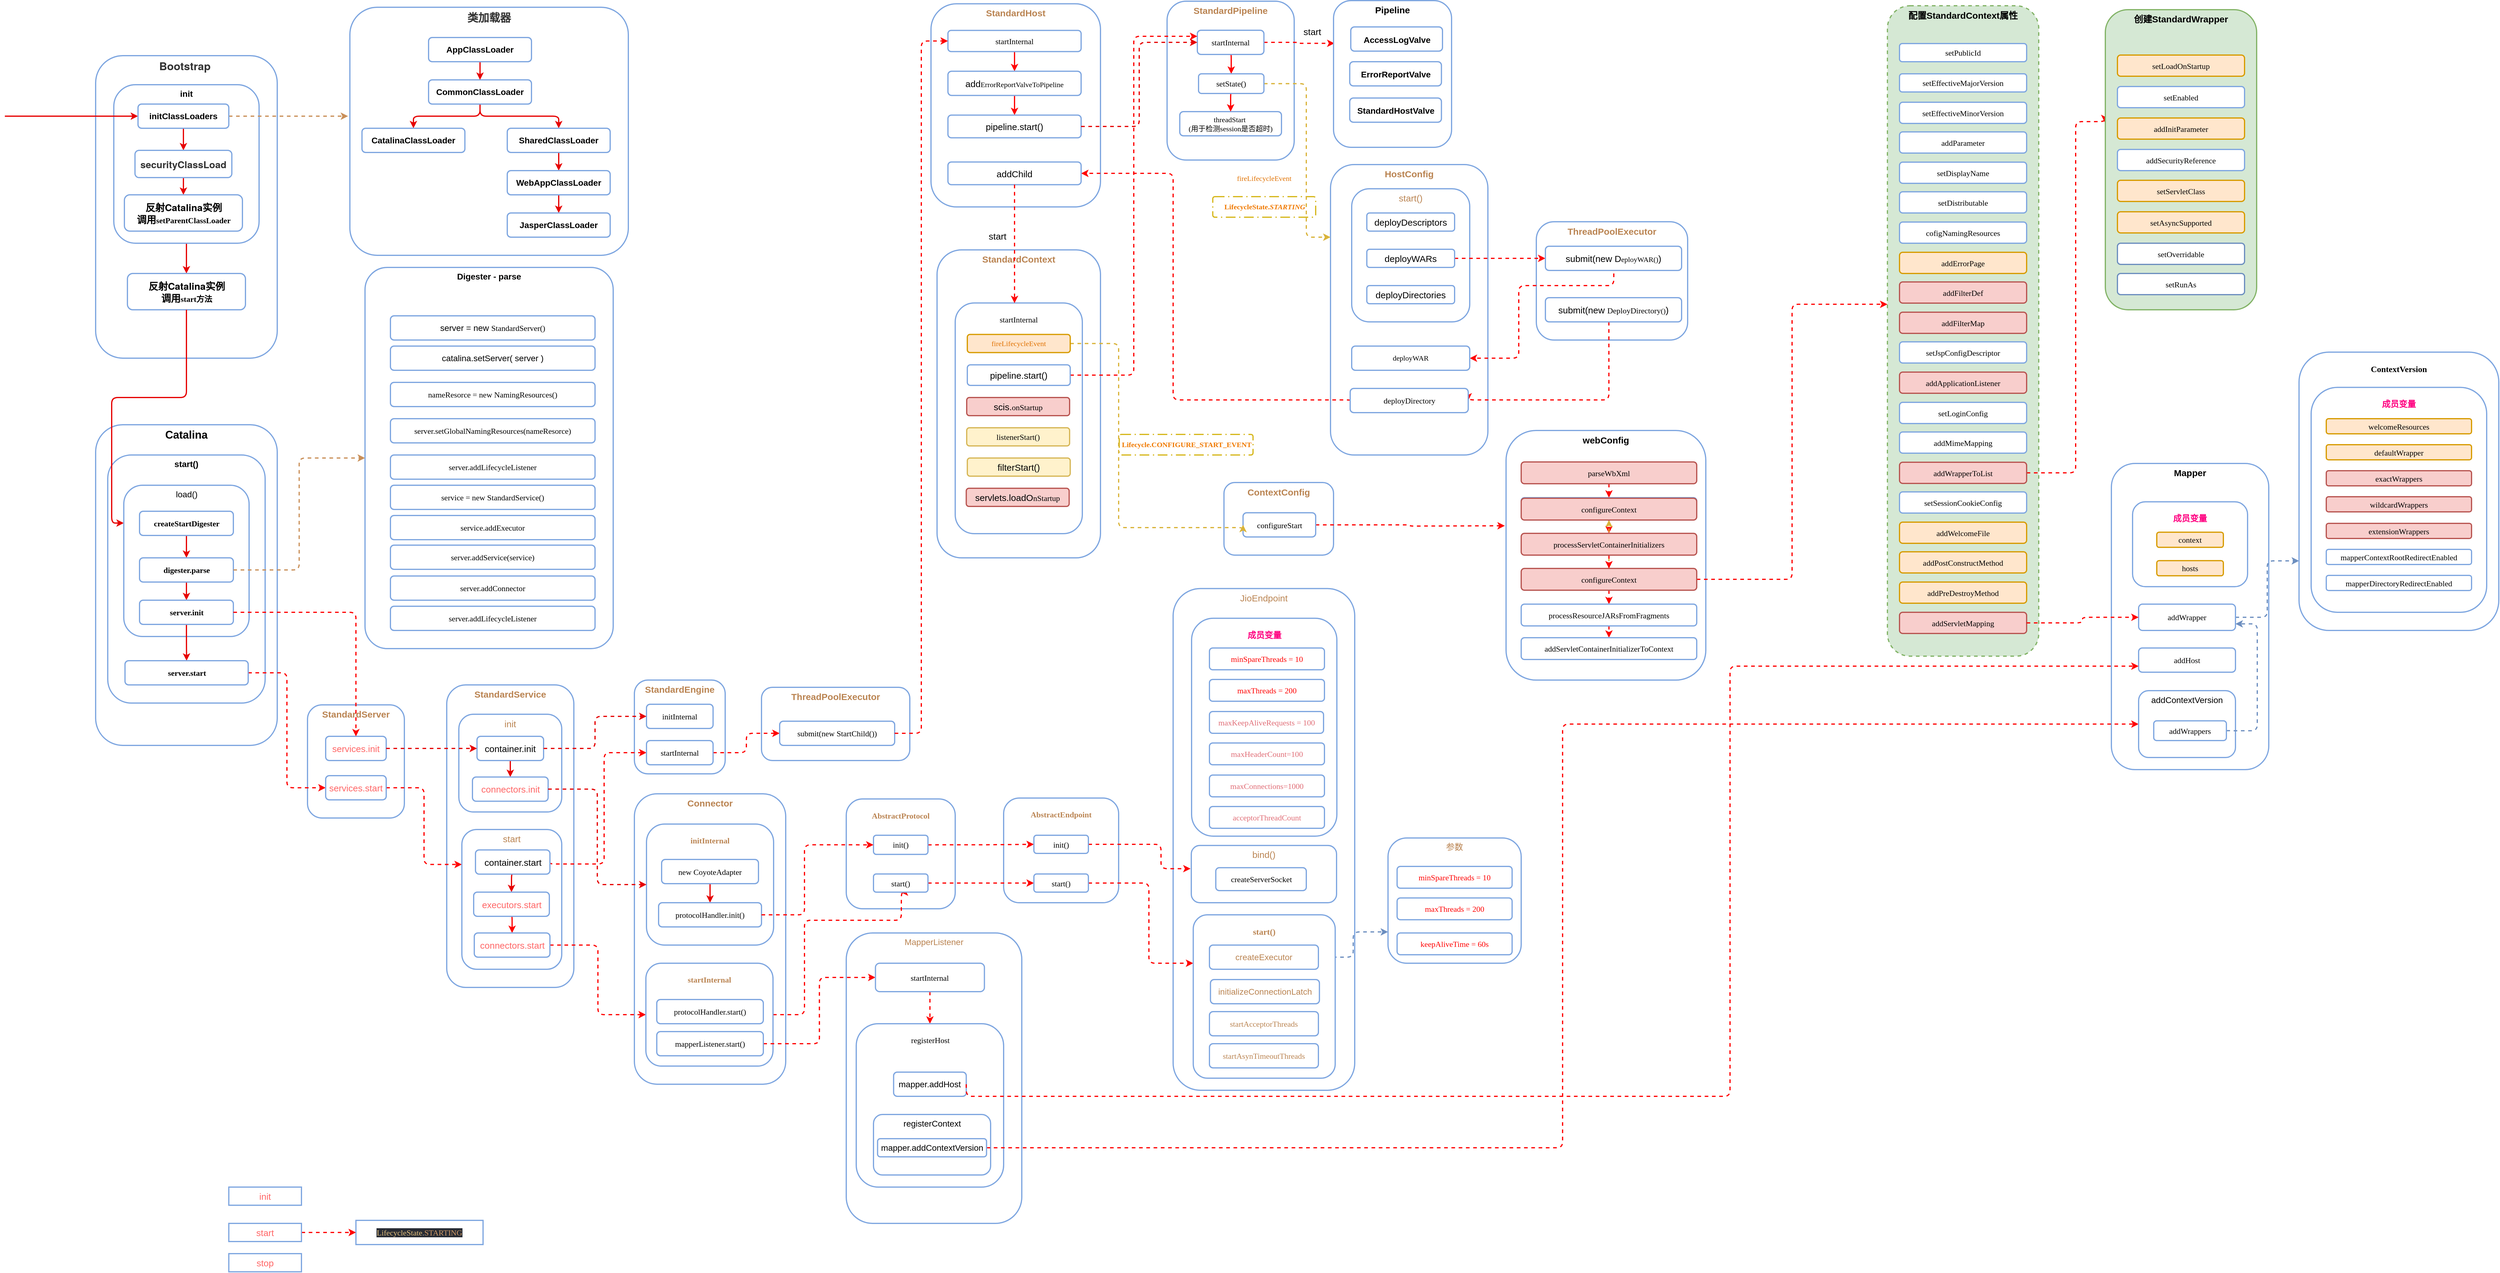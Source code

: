 <mxfile version="12.4.2" type="device" pages="2"><diagram id="eY06qMfVXS_lqeDwPOVW" name="第 2 页"><mxGraphModel dx="1278" dy="948" grid="1" gridSize="10" guides="1" tooltips="1" connect="1" arrows="1" fold="1" page="1" pageScale="1" pageWidth="827" pageHeight="1169" math="0" shadow="0"><root><mxCell id="PrativxCIIzGwQv52riy-0"/><mxCell id="PrativxCIIzGwQv52riy-1" parent="PrativxCIIzGwQv52riy-0"/><mxCell id="MaOxuo625rauVAie5qDT-102" value="MapperListener" style="rounded=1;whiteSpace=wrap;html=1;labelBackgroundColor=none;strokeColor=#7EA6E0;strokeWidth=2;fillColor=#FFFFFF;fontSize=14;fontColor=#BA8452;verticalAlign=top;" parent="PrativxCIIzGwQv52riy-1" vertex="1"><mxGeometry x="1440" y="1570" width="290" height="480" as="geometry"/></mxCell><mxCell id="GMoTf5rDfEyHbmOqrxDG-49" value="ThreadPoolExecutor" style="rounded=1;whiteSpace=wrap;html=1;strokeColor=#7EA6E0;strokeWidth=2;fontSize=15;verticalAlign=top;fontStyle=1;fontColor=#BA8452;" parent="PrativxCIIzGwQv52riy-1" vertex="1"><mxGeometry x="2580" y="394.5" width="250" height="195.5" as="geometry"/></mxCell><mxCell id="GMoTf5rDfEyHbmOqrxDG-2" value="ThreadPoolExecutor" style="rounded=1;whiteSpace=wrap;html=1;strokeColor=#7EA6E0;strokeWidth=2;fontSize=15;verticalAlign=top;fontStyle=1;fontColor=#BA8452;" parent="PrativxCIIzGwQv52riy-1" vertex="1"><mxGeometry x="1300" y="1164" width="245" height="121" as="geometry"/></mxCell><mxCell id="Usl0B2wiV9cSWx6UPEwq-67" value="StandardService" style="rounded=1;whiteSpace=wrap;html=1;labelBackgroundColor=none;strokeColor=#7EA6E0;strokeWidth=2;fontSize=15;fontColor=#BA8452;align=center;verticalAlign=top;fontStyle=1" parent="PrativxCIIzGwQv52riy-1" vertex="1"><mxGeometry x="780" y="1160" width="210" height="500" as="geometry"/></mxCell><mxCell id="Usl0B2wiV9cSWx6UPEwq-66" value="StandardServer" style="rounded=1;whiteSpace=wrap;html=1;labelBackgroundColor=none;strokeColor=#7EA6E0;strokeWidth=2;fontSize=15;fontColor=#BA8452;align=center;verticalAlign=top;fontStyle=1" parent="PrativxCIIzGwQv52riy-1" vertex="1"><mxGeometry x="550" y="1193" width="160" height="187" as="geometry"/></mxCell><mxCell id="Usl0B2wiV9cSWx6UPEwq-45" value="Connector" style="rounded=1;whiteSpace=wrap;html=1;labelBackgroundColor=none;strokeColor=#7EA6E0;strokeWidth=2;fontSize=15;fontColor=#BA8452;align=center;verticalAlign=top;fontStyle=1" parent="PrativxCIIzGwQv52riy-1" vertex="1"><mxGeometry x="1090" y="1340" width="250" height="480" as="geometry"/></mxCell><mxCell id="W1jyMUlvURm4VcO06_Bb-14" value="&lt;font color=&quot;#333333&quot; face=&quot;helvetica neue, helvetica, segoe ui, arial, freesans, sans-serif&quot; style=&quot;font-size: 18px;&quot;&gt;&lt;span style=&quot;font-size: 18px; background-color: rgb(255, 255, 255);&quot;&gt;类加载器&lt;/span&gt;&lt;/font&gt;" style="rounded=1;whiteSpace=wrap;html=1;align=center;verticalAlign=top;fontStyle=1;fontSize=18;strokeColor=#7EA6E0;strokeWidth=2;arcSize=11;" parent="PrativxCIIzGwQv52riy-1" vertex="1"><mxGeometry x="620" y="40" width="460" height="410" as="geometry"/></mxCell><mxCell id="FAONfWo7dxZgsBOYxUKb-0" value="&lt;span style=&quot;color: rgb(51, 51, 51); font-family: &amp;quot;helvetica neue&amp;quot;, helvetica, &amp;quot;segoe ui&amp;quot;, arial, freesans, sans-serif; font-size: 18px; background-color: rgb(255, 255, 255);&quot;&gt;Bootstrap&amp;nbsp;&lt;/span&gt;" style="rounded=1;whiteSpace=wrap;html=1;align=center;verticalAlign=top;fontStyle=1;fontSize=18;strokeColor=#7EA6E0;strokeWidth=2;" parent="PrativxCIIzGwQv52riy-1" vertex="1"><mxGeometry x="200" y="120" width="300" height="500" as="geometry"/></mxCell><mxCell id="Usl0B2wiV9cSWx6UPEwq-1" style="edgeStyle=none;orthogonalLoop=1;jettySize=auto;html=1;exitX=0.5;exitY=1;exitDx=0;exitDy=0;entryX=0.5;entryY=0;entryDx=0;entryDy=0;strokeColor=#E60000;strokeWidth=2;fillColor=#cdeb8b;fontSize=14;" parent="PrativxCIIzGwQv52riy-1" source="FAONfWo7dxZgsBOYxUKb-1" target="W1jyMUlvURm4VcO06_Bb-21" edge="1"><mxGeometry relative="1" as="geometry"/></mxCell><mxCell id="FAONfWo7dxZgsBOYxUKb-1" value="init" style="rounded=1;whiteSpace=wrap;html=1;fontSize=14;align=center;verticalAlign=top;fontStyle=1;strokeColor=#7EA6E0;strokeWidth=2;" parent="PrativxCIIzGwQv52riy-1" vertex="1"><mxGeometry x="230" y="168" width="240" height="262" as="geometry"/></mxCell><mxCell id="W1jyMUlvURm4VcO06_Bb-0" value="" style="endArrow=classic;html=1;fontSize=15;entryX=0;entryY=0.5;entryDx=0;entryDy=0;strokeColor=#E60000;strokeWidth=2;fillColor=#cdeb8b;" parent="PrativxCIIzGwQv52riy-1" target="W1jyMUlvURm4VcO06_Bb-1" edge="1"><mxGeometry width="50" height="50" relative="1" as="geometry"><mxPoint x="50" y="220" as="sourcePoint"/><mxPoint x="230" y="214.5" as="targetPoint"/></mxGeometry></mxCell><mxCell id="W1jyMUlvURm4VcO06_Bb-15" style="edgeStyle=none;orthogonalLoop=1;jettySize=auto;html=1;exitX=1;exitY=0.5;exitDx=0;exitDy=0;strokeColor=#C98F58;strokeWidth=2;fillColor=#cdeb8b;fontSize=18;dashed=1;" parent="PrativxCIIzGwQv52riy-1" source="W1jyMUlvURm4VcO06_Bb-1" edge="1"><mxGeometry relative="1" as="geometry"><mxPoint x="617" y="220" as="targetPoint"/></mxGeometry></mxCell><mxCell id="W1jyMUlvURm4VcO06_Bb-19" style="edgeStyle=none;orthogonalLoop=1;jettySize=auto;html=1;exitX=0.5;exitY=1;exitDx=0;exitDy=0;entryX=0.5;entryY=0;entryDx=0;entryDy=0;strokeColor=#E60000;strokeWidth=2;fillColor=#cdeb8b;fontSize=14;fontColor=#000000;" parent="PrativxCIIzGwQv52riy-1" source="W1jyMUlvURm4VcO06_Bb-1" target="W1jyMUlvURm4VcO06_Bb-17" edge="1"><mxGeometry relative="1" as="geometry"/></mxCell><mxCell id="W1jyMUlvURm4VcO06_Bb-1" value="initClassLoaders" style="rounded=1;whiteSpace=wrap;html=1;fontSize=14;align=center;verticalAlign=middle;fontStyle=1;strokeColor=#7EA6E0;strokeWidth=2;" parent="PrativxCIIzGwQv52riy-1" vertex="1"><mxGeometry x="270" y="200" width="150" height="40" as="geometry"/></mxCell><mxCell id="W1jyMUlvURm4VcO06_Bb-9" style="edgeStyle=orthogonalEdgeStyle;orthogonalLoop=1;jettySize=auto;html=1;exitX=0.5;exitY=1;exitDx=0;exitDy=0;entryX=0.5;entryY=0;entryDx=0;entryDy=0;strokeColor=#E60000;strokeWidth=2;fillColor=#cdeb8b;fontSize=15;" parent="PrativxCIIzGwQv52riy-1" source="W1jyMUlvURm4VcO06_Bb-2" target="W1jyMUlvURm4VcO06_Bb-4" edge="1"><mxGeometry relative="1" as="geometry"/></mxCell><mxCell id="W1jyMUlvURm4VcO06_Bb-10" style="edgeStyle=orthogonalEdgeStyle;orthogonalLoop=1;jettySize=auto;html=1;exitX=0.5;exitY=1;exitDx=0;exitDy=0;entryX=0.5;entryY=0;entryDx=0;entryDy=0;strokeColor=#E60000;strokeWidth=2;fillColor=#cdeb8b;fontSize=15;" parent="PrativxCIIzGwQv52riy-1" source="W1jyMUlvURm4VcO06_Bb-2" target="W1jyMUlvURm4VcO06_Bb-3" edge="1"><mxGeometry relative="1" as="geometry"/></mxCell><mxCell id="W1jyMUlvURm4VcO06_Bb-2" value="CommonClassLoader" style="rounded=1;whiteSpace=wrap;html=1;fontSize=14;align=center;verticalAlign=middle;fontStyle=1;strokeColor=#7EA6E0;strokeWidth=2;" parent="PrativxCIIzGwQv52riy-1" vertex="1"><mxGeometry x="750" y="160" width="170" height="40" as="geometry"/></mxCell><mxCell id="W1jyMUlvURm4VcO06_Bb-12" style="edgeStyle=none;orthogonalLoop=1;jettySize=auto;html=1;exitX=0.5;exitY=1;exitDx=0;exitDy=0;entryX=0.5;entryY=0;entryDx=0;entryDy=0;strokeColor=#E60000;strokeWidth=2;fillColor=#cdeb8b;fontSize=15;" parent="PrativxCIIzGwQv52riy-1" source="W1jyMUlvURm4VcO06_Bb-3" target="W1jyMUlvURm4VcO06_Bb-5" edge="1"><mxGeometry relative="1" as="geometry"/></mxCell><mxCell id="W1jyMUlvURm4VcO06_Bb-3" value="SharedClassLoader" style="rounded=1;whiteSpace=wrap;html=1;fontSize=14;align=center;verticalAlign=middle;fontStyle=1;strokeColor=#7EA6E0;strokeWidth=2;" parent="PrativxCIIzGwQv52riy-1" vertex="1"><mxGeometry x="880" y="240" width="170" height="40" as="geometry"/></mxCell><mxCell id="W1jyMUlvURm4VcO06_Bb-4" value="CatalinaClassLoader" style="rounded=1;whiteSpace=wrap;html=1;fontSize=14;align=center;verticalAlign=middle;fontStyle=1;strokeColor=#7EA6E0;strokeWidth=2;" parent="PrativxCIIzGwQv52riy-1" vertex="1"><mxGeometry x="640" y="240" width="170" height="40" as="geometry"/></mxCell><mxCell id="W1jyMUlvURm4VcO06_Bb-13" style="edgeStyle=none;orthogonalLoop=1;jettySize=auto;html=1;exitX=0.5;exitY=1;exitDx=0;exitDy=0;entryX=0.5;entryY=0;entryDx=0;entryDy=0;strokeColor=#E60000;strokeWidth=2;fillColor=#cdeb8b;fontSize=15;" parent="PrativxCIIzGwQv52riy-1" source="W1jyMUlvURm4VcO06_Bb-5" target="W1jyMUlvURm4VcO06_Bb-6" edge="1"><mxGeometry relative="1" as="geometry"/></mxCell><mxCell id="W1jyMUlvURm4VcO06_Bb-5" value="WebAppClassLoader" style="rounded=1;whiteSpace=wrap;html=1;fontSize=14;align=center;verticalAlign=middle;fontStyle=1;strokeColor=#7EA6E0;strokeWidth=2;" parent="PrativxCIIzGwQv52riy-1" vertex="1"><mxGeometry x="880" y="310" width="170" height="40" as="geometry"/></mxCell><mxCell id="W1jyMUlvURm4VcO06_Bb-6" value="JasperClassLoader" style="rounded=1;whiteSpace=wrap;html=1;fontSize=14;align=center;verticalAlign=middle;fontStyle=1;strokeColor=#7EA6E0;strokeWidth=2;" parent="PrativxCIIzGwQv52riy-1" vertex="1"><mxGeometry x="880" y="380" width="170" height="40" as="geometry"/></mxCell><mxCell id="W1jyMUlvURm4VcO06_Bb-11" style="edgeStyle=none;orthogonalLoop=1;jettySize=auto;html=1;exitX=0.5;exitY=1;exitDx=0;exitDy=0;entryX=0.5;entryY=0;entryDx=0;entryDy=0;strokeColor=#E60000;strokeWidth=2;fillColor=#cdeb8b;fontSize=15;" parent="PrativxCIIzGwQv52riy-1" source="W1jyMUlvURm4VcO06_Bb-7" target="W1jyMUlvURm4VcO06_Bb-2" edge="1"><mxGeometry relative="1" as="geometry"/></mxCell><mxCell id="W1jyMUlvURm4VcO06_Bb-7" value="AppClassLoader" style="rounded=1;whiteSpace=wrap;html=1;fontSize=14;align=center;verticalAlign=middle;fontStyle=1;strokeColor=#7EA6E0;strokeWidth=2;" parent="PrativxCIIzGwQv52riy-1" vertex="1"><mxGeometry x="750" y="90" width="170" height="40" as="geometry"/></mxCell><mxCell id="W1jyMUlvURm4VcO06_Bb-20" style="edgeStyle=none;orthogonalLoop=1;jettySize=auto;html=1;exitX=0.5;exitY=1;exitDx=0;exitDy=0;entryX=0.5;entryY=0;entryDx=0;entryDy=0;strokeColor=#E60000;strokeWidth=2;fillColor=#cdeb8b;fontSize=14;fontColor=#000000;" parent="PrativxCIIzGwQv52riy-1" source="W1jyMUlvURm4VcO06_Bb-17" target="W1jyMUlvURm4VcO06_Bb-18" edge="1"><mxGeometry relative="1" as="geometry"/></mxCell><mxCell id="W1jyMUlvURm4VcO06_Bb-17" value="&lt;span style=&quot;color: rgb(51 , 51 , 51) ; font-family: &amp;quot;helvetica neue&amp;quot; , &amp;quot;helvetica&amp;quot; , &amp;quot;segoe ui&amp;quot; , &amp;quot;arial&amp;quot; , &amp;quot;freesans&amp;quot; , sans-serif ; font-size: 16px ; white-space: normal ; background-color: rgb(255 , 255 , 255)&quot;&gt;securityClassLoad&lt;/span&gt;" style="rounded=1;whiteSpace=wrap;html=1;strokeColor=#7EA6E0;strokeWidth=2;fontSize=14;fontStyle=1" parent="PrativxCIIzGwQv52riy-1" vertex="1"><mxGeometry x="265" y="276.5" width="160" height="45" as="geometry"/></mxCell><mxCell id="W1jyMUlvURm4VcO06_Bb-18" value="&lt;span style=&quot;font-family: &amp;quot;helvetica neue&amp;quot;, helvetica, &amp;quot;segoe ui&amp;quot;, arial, freesans, sans-serif; font-size: 16px; white-space: normal;&quot;&gt;反射Catalina实例&lt;br&gt;调用&lt;/span&gt;&lt;span style=&quot;font-family: consolas; font-size: 9.8pt;&quot;&gt;setParentClassLoader&lt;/span&gt;&lt;span style=&quot;font-family: monospace; font-size: 0px; white-space: nowrap;&quot;&gt;%3CmxGraphModel%3E%3Croot%3E%3CmxCell%20id%3D%220%22%2F%3E%3CmxCell%20id%3D%221%22%20parent%3D%220%22%2F%3E%3CmxCell%20id%3D%222%22%20value%3D%22%26lt%3Bspan%20style%3D%26quot%3Bcolor%3A%20rgb(51%20%2C%2051%20%2C%2051)%20%3B%20font-family%3A%20%26amp%3B%2334%3Bhelvetica%20neue%26amp%3B%2334%3B%20%2C%20%26amp%3B%2334%3Bhelvetica%26amp%3B%2334%3B%20%2C%20%26amp%3B%2334%3Bsegoe%20ui%26amp%3B%2334%3B%20%2C%20%26amp%3B%2334%3Barial%26amp%3B%2334%3B%20%2C%20%26amp%3B%2334%3Bfreesans%26amp%3B%2334%3B%20%2C%20sans-serif%20%3B%20font-size%3A%2016px%20%3B%20white-space%3A%20normal%20%3B%20background-color%3A%20rgb(255%20%2C%20255%20%2C%20255)%26quot%3B%26gt%3BsecurityClassLoad%26lt%3B%2Fspan%26gt%3B%22%20style%3D%22rounded%3D1%3BwhiteSpace%3Dwrap%3Bhtml%3D1%3BstrokeColor%3D%237EA6E0%3BstrokeWidth%3D2%3BfontSize%3D14%3B%22%20vertex%3D%221%22%20parent%3D%221%22%3E%3CmxGeometry%20x%3D%22245%22%20y%3D%22245%22%20width%3D%22160%22%20height%3D%2230%22%20as%3D%22geometry%22%2F%3E%3C%2FmxCell%3E%3C%2Froot%3E%3C%2FmxGraphModel%3E&lt;/span&gt;" style="rounded=1;whiteSpace=wrap;html=1;strokeColor=#7EA6E0;strokeWidth=2;fontSize=14;labelBackgroundColor=#FFFFFF;fontColor=#000000;fontStyle=1" parent="PrativxCIIzGwQv52riy-1" vertex="1"><mxGeometry x="247.5" y="350" width="195" height="60" as="geometry"/></mxCell><mxCell id="W1jyMUlvURm4VcO06_Bb-21" value="&lt;span style=&quot;font-family: &amp;quot;helvetica neue&amp;quot; , &amp;quot;helvetica&amp;quot; , &amp;quot;segoe ui&amp;quot; , &amp;quot;arial&amp;quot; , &amp;quot;freesans&amp;quot; , sans-serif ; font-size: 16px ; white-space: normal&quot;&gt;反射Catalina实例&lt;br&gt;调用&lt;/span&gt;&lt;span style=&quot;white-space: normal ; font-size: 13.067px&quot;&gt;&lt;font face=&quot;consolas&quot;&gt;start方法&lt;/font&gt;&lt;/span&gt;&lt;span style=&quot;font-family: monospace ; font-size: 0px ; white-space: nowrap&quot;&gt;%3CmxGraphModel%3E%3Croot%3E%3CmxCell%20id%3D%220%22%2F%3E%3CmxCell%20id%3D%221%22%20parent%3D%220%22%2F%3E%3CmxCell%20id%3D%222%22%20value%3D%22%26lt%3Bspan%20style%3D%26quot%3Bcolor%3A%20rgb(51%20%2C%2051%20%2C%2051)%20%3B%20font-family%3A%20%26amp%3B%2334%3Bhelvetica%20neue%26amp%3B%2334%3B%20%2C%20%26amp%3B%2334%3Bhelvetica%26amp%3B%2334%3B%20%2C%20%26amp%3B%2334%3Bsegoe%20ui%26amp%3B%2334%3B%20%2C%20%26amp%3B%2334%3Barial%26amp%3B%2334%3B%20%2C%20%26amp%3B%2334%3Bfreesans%26amp%3B%2334%3B%20%2C%20sans-serif%20%3B%20font-size%3A%2016px%20%3B%20white-space%3A%20normal%20%3B%20background-color%3A%20rgb(255%20%2C%20255%20%2C%20255)%26quot%3B%26gt%3BsecurityClassLoad%26lt%3B%2Fspan%26gt%3B%22%20style%3D%22rounded%3D1%3BwhiteSpace%3Dwrap%3Bhtml%3D1%3BstrokeColor%3D%237EA6E0%3BstrokeWidth%3D2%3BfontSize%3D14%3B%22%20vertex%3D%221%22%20parent%3D%221%22%3E%3CmxGeometry%20x%3D%22245%22%20y%3D%22245%22%20width%3D%22160%22%20height%3D%2230%22%20as%3D%22geometry%22%2F%3E%3C%2FmxCell%3E%3C%2Froot%3E%3C%2FmxGraphModel%3E&lt;/span&gt;" style="rounded=1;whiteSpace=wrap;html=1;strokeColor=#7EA6E0;strokeWidth=2;fontSize=14;labelBackgroundColor=#FFFFFF;fontColor=#000000;fontStyle=1" parent="PrativxCIIzGwQv52riy-1" vertex="1"><mxGeometry x="252.5" y="480" width="195" height="60" as="geometry"/></mxCell><mxCell id="Usl0B2wiV9cSWx6UPEwq-3" value="Catalina" style="rounded=1;whiteSpace=wrap;html=1;labelBackgroundColor=#FFFFFF;strokeColor=#7EA6E0;strokeWidth=2;fontSize=18;fontStyle=1;verticalAlign=top;" parent="PrativxCIIzGwQv52riy-1" vertex="1"><mxGeometry x="200" y="730" width="300" height="530" as="geometry"/></mxCell><mxCell id="Usl0B2wiV9cSWx6UPEwq-4" value="start()" style="rounded=1;whiteSpace=wrap;html=1;labelBackgroundColor=#FFFFFF;strokeColor=#7EA6E0;strokeWidth=2;fontSize=14;verticalAlign=top;fontStyle=1" parent="PrativxCIIzGwQv52riy-1" vertex="1"><mxGeometry x="220" y="780" width="260" height="410" as="geometry"/></mxCell><mxCell id="Usl0B2wiV9cSWx6UPEwq-6" value="Digester - parse" style="rounded=1;whiteSpace=wrap;html=1;labelBackgroundColor=none;strokeColor=#7EA6E0;strokeWidth=2;fontSize=14;fontColor=#000000;arcSize=9;fontStyle=1;verticalAlign=top;" parent="PrativxCIIzGwQv52riy-1" vertex="1"><mxGeometry x="645" y="470" width="410" height="630" as="geometry"/></mxCell><mxCell id="Usl0B2wiV9cSWx6UPEwq-7" value="catalina.setServer( server&amp;nbsp;&lt;span&gt;)&lt;/span&gt;" style="rounded=1;whiteSpace=wrap;html=1;labelBackgroundColor=none;strokeColor=#7EA6E0;strokeWidth=2;fontSize=14;fontColor=#000000;" parent="PrativxCIIzGwQv52riy-1" vertex="1"><mxGeometry x="687" y="600" width="338" height="40" as="geometry"/></mxCell><mxCell id="Usl0B2wiV9cSWx6UPEwq-8" value="&lt;pre style=&quot;font-family: &amp;#34;consolas&amp;#34; ; font-size: 9.8pt&quot;&gt;&lt;span&gt;server.setGlobalNamingResources(&lt;/span&gt;nameResorce)&lt;/pre&gt;" style="rounded=1;whiteSpace=wrap;html=1;labelBackgroundColor=none;strokeColor=#7EA6E0;strokeWidth=2;fontSize=14;fontColor=#000000;" parent="PrativxCIIzGwQv52riy-1" vertex="1"><mxGeometry x="687" y="720" width="338" height="40" as="geometry"/></mxCell><mxCell id="Usl0B2wiV9cSWx6UPEwq-9" value="server = new&amp;nbsp;&lt;span style=&quot;font-family: &amp;#34;consolas&amp;#34; ; font-size: 9.8pt&quot;&gt;StandardServer()&lt;/span&gt;" style="rounded=1;whiteSpace=wrap;html=1;labelBackgroundColor=none;strokeColor=#7EA6E0;strokeWidth=2;fontSize=14;fontColor=#000000;" parent="PrativxCIIzGwQv52riy-1" vertex="1"><mxGeometry x="687" y="550" width="338" height="40" as="geometry"/></mxCell><mxCell id="Usl0B2wiV9cSWx6UPEwq-10" value="&lt;pre style=&quot;font-family: &amp;#34;consolas&amp;#34; ; font-size: 9.8pt&quot;&gt;&lt;span&gt;server.&lt;/span&gt;addConnector&lt;/pre&gt;" style="rounded=1;whiteSpace=wrap;html=1;labelBackgroundColor=none;strokeColor=#7EA6E0;strokeWidth=2;fontSize=14;fontColor=#000000;" parent="PrativxCIIzGwQv52riy-1" vertex="1"><mxGeometry x="687" y="980" width="338" height="40" as="geometry"/></mxCell><mxCell id="Usl0B2wiV9cSWx6UPEwq-11" value="&lt;pre style=&quot;font-family: &amp;#34;consolas&amp;#34; ; font-size: 9.8pt&quot;&gt;&lt;span&gt;server.&lt;/span&gt;addLifecycleListener&lt;/pre&gt;" style="rounded=1;whiteSpace=wrap;html=1;labelBackgroundColor=none;strokeColor=#7EA6E0;strokeWidth=2;fontSize=14;fontColor=#000000;" parent="PrativxCIIzGwQv52riy-1" vertex="1"><mxGeometry x="687" y="780" width="338" height="40" as="geometry"/></mxCell><mxCell id="Usl0B2wiV9cSWx6UPEwq-12" value="&lt;pre style=&quot;font-family: &amp;#34;consolas&amp;#34; ; font-size: 9.8pt&quot;&gt;service = new StandardService()&lt;/pre&gt;" style="rounded=1;whiteSpace=wrap;html=1;labelBackgroundColor=none;strokeColor=#7EA6E0;strokeWidth=2;fontSize=14;fontColor=#000000;" parent="PrativxCIIzGwQv52riy-1" vertex="1"><mxGeometry x="687" y="830" width="338" height="40" as="geometry"/></mxCell><mxCell id="Usl0B2wiV9cSWx6UPEwq-14" value="&lt;pre style=&quot;font-family: &amp;#34;consolas&amp;#34; ; font-size: 9.8pt&quot;&gt;&lt;span&gt;nameResorce = new NamingResources()&lt;/span&gt;&lt;/pre&gt;" style="rounded=1;whiteSpace=wrap;html=1;labelBackgroundColor=none;strokeColor=#7EA6E0;strokeWidth=2;fontSize=14;fontColor=#000000;" parent="PrativxCIIzGwQv52riy-1" vertex="1"><mxGeometry x="687" y="660" width="338" height="40" as="geometry"/></mxCell><mxCell id="Usl0B2wiV9cSWx6UPEwq-15" value="&lt;pre style=&quot;font-family: &amp;#34;consolas&amp;#34; ; font-size: 9.8pt&quot;&gt;service.addExecutor&lt;/pre&gt;" style="rounded=1;whiteSpace=wrap;html=1;labelBackgroundColor=none;strokeColor=#7EA6E0;strokeWidth=2;fontSize=14;fontColor=#000000;" parent="PrativxCIIzGwQv52riy-1" vertex="1"><mxGeometry x="687" y="880" width="338" height="40" as="geometry"/></mxCell><mxCell id="Usl0B2wiV9cSWx6UPEwq-16" value="&lt;pre style=&quot;font-family: &amp;#34;consolas&amp;#34; ; font-size: 9.8pt&quot;&gt;&lt;span&gt;server.&lt;/span&gt;addLifecycleListener&lt;/pre&gt;" style="rounded=1;whiteSpace=wrap;html=1;labelBackgroundColor=none;strokeColor=#7EA6E0;strokeWidth=2;fontSize=14;fontColor=#000000;" parent="PrativxCIIzGwQv52riy-1" vertex="1"><mxGeometry x="687" y="1030" width="338" height="40" as="geometry"/></mxCell><mxCell id="Usl0B2wiV9cSWx6UPEwq-17" value="&lt;pre style=&quot;font-family: &amp;#34;consolas&amp;#34; ; font-size: 9.8pt&quot;&gt;&lt;span&gt;server.add&lt;/span&gt;Service(service)&lt;/pre&gt;" style="rounded=1;whiteSpace=wrap;html=1;labelBackgroundColor=none;strokeColor=#7EA6E0;strokeWidth=2;fontSize=14;fontColor=#000000;" parent="PrativxCIIzGwQv52riy-1" vertex="1"><mxGeometry x="687" y="929" width="338" height="40" as="geometry"/></mxCell><mxCell id="Usl0B2wiV9cSWx6UPEwq-21" style="edgeStyle=orthogonalEdgeStyle;orthogonalLoop=1;jettySize=auto;html=1;exitX=0.5;exitY=1;exitDx=0;exitDy=0;strokeColor=#E60000;strokeWidth=2;fillColor=#cdeb8b;fontSize=14;entryX=0;entryY=0.25;entryDx=0;entryDy=0;" parent="PrativxCIIzGwQv52riy-1" source="W1jyMUlvURm4VcO06_Bb-21" target="Usl0B2wiV9cSWx6UPEwq-22" edge="1"><mxGeometry relative="1" as="geometry"><mxPoint x="140" y="850" as="targetPoint"/></mxGeometry></mxCell><mxCell id="Usl0B2wiV9cSWx6UPEwq-22" value="load()" style="rounded=1;whiteSpace=wrap;html=1;labelBackgroundColor=none;strokeColor=#7EA6E0;strokeWidth=2;fontSize=14;fontColor=#000000;verticalAlign=top;" parent="PrativxCIIzGwQv52riy-1" vertex="1"><mxGeometry x="246.5" y="830" width="207" height="250" as="geometry"/></mxCell><mxCell id="Usl0B2wiV9cSWx6UPEwq-26" style="edgeStyle=orthogonalEdgeStyle;orthogonalLoop=1;jettySize=auto;html=1;exitX=0.5;exitY=1;exitDx=0;exitDy=0;entryX=0.5;entryY=0;entryDx=0;entryDy=0;strokeColor=#E60000;strokeWidth=2;fillColor=#cdeb8b;fontSize=14;" parent="PrativxCIIzGwQv52riy-1" source="Usl0B2wiV9cSWx6UPEwq-5" target="Usl0B2wiV9cSWx6UPEwq-18" edge="1"><mxGeometry relative="1" as="geometry"/></mxCell><mxCell id="Usl0B2wiV9cSWx6UPEwq-5" value="&lt;pre style=&quot;font-family: consolas; font-size: 9.8pt;&quot;&gt;&lt;span style=&quot;&quot;&gt;createStartDigester&lt;/span&gt;&lt;/pre&gt;" style="rounded=1;whiteSpace=wrap;html=1;labelBackgroundColor=none;strokeColor=#7EA6E0;strokeWidth=2;fontSize=14;fontColor=#000000;fontStyle=1" parent="PrativxCIIzGwQv52riy-1" vertex="1"><mxGeometry x="272.5" y="873" width="155" height="40" as="geometry"/></mxCell><mxCell id="Usl0B2wiV9cSWx6UPEwq-27" style="edgeStyle=orthogonalEdgeStyle;orthogonalLoop=1;jettySize=auto;html=1;exitX=0.5;exitY=1;exitDx=0;exitDy=0;entryX=0.5;entryY=0;entryDx=0;entryDy=0;strokeColor=#E60000;strokeWidth=2;fillColor=#cdeb8b;fontSize=14;" parent="PrativxCIIzGwQv52riy-1" source="Usl0B2wiV9cSWx6UPEwq-18" target="Usl0B2wiV9cSWx6UPEwq-23" edge="1"><mxGeometry relative="1" as="geometry"/></mxCell><mxCell id="Usl0B2wiV9cSWx6UPEwq-18" value="&lt;pre style=&quot;font-family: &amp;#34;consolas&amp;#34; ; font-size: 9.8pt&quot;&gt;&lt;span&gt;digester.parse&lt;/span&gt;&lt;/pre&gt;" style="rounded=1;whiteSpace=wrap;html=1;labelBackgroundColor=none;strokeColor=#7EA6E0;strokeWidth=2;fontSize=14;fontColor=#000000;fontStyle=1" parent="PrativxCIIzGwQv52riy-1" vertex="1"><mxGeometry x="272.5" y="950" width="155" height="40" as="geometry"/></mxCell><mxCell id="Usl0B2wiV9cSWx6UPEwq-28" style="edgeStyle=orthogonalEdgeStyle;orthogonalLoop=1;jettySize=auto;html=1;exitX=0.5;exitY=1;exitDx=0;exitDy=0;strokeColor=#E60000;strokeWidth=2;fillColor=#cdeb8b;fontSize=14;" parent="PrativxCIIzGwQv52riy-1" source="Usl0B2wiV9cSWx6UPEwq-23" target="Usl0B2wiV9cSWx6UPEwq-24" edge="1"><mxGeometry relative="1" as="geometry"/></mxCell><mxCell id="Usl0B2wiV9cSWx6UPEwq-23" value="&lt;pre style=&quot;font-family: &amp;#34;consolas&amp;#34; ; font-size: 9.8pt&quot;&gt;&lt;span&gt;server.init&lt;/span&gt;&lt;/pre&gt;" style="rounded=1;whiteSpace=wrap;html=1;labelBackgroundColor=none;strokeColor=#7EA6E0;strokeWidth=2;fontSize=14;fontColor=#000000;fontStyle=1" parent="PrativxCIIzGwQv52riy-1" vertex="1"><mxGeometry x="272.5" y="1020" width="155" height="40" as="geometry"/></mxCell><mxCell id="Usl0B2wiV9cSWx6UPEwq-19" style="edgeStyle=orthogonalEdgeStyle;orthogonalLoop=1;jettySize=auto;html=1;exitX=1;exitY=0.5;exitDx=0;exitDy=0;strokeColor=#C98F58;strokeWidth=2;fillColor=#cdeb8b;fontSize=14;fontColor=#000000;dashed=1;entryX=0;entryY=0.5;entryDx=0;entryDy=0;" parent="PrativxCIIzGwQv52riy-1" source="Usl0B2wiV9cSWx6UPEwq-18" target="Usl0B2wiV9cSWx6UPEwq-6" edge="1"><mxGeometry relative="1" as="geometry"><mxPoint x="747" y="970" as="targetPoint"/></mxGeometry></mxCell><mxCell id="Usl0B2wiV9cSWx6UPEwq-83" style="edgeStyle=orthogonalEdgeStyle;orthogonalLoop=1;jettySize=auto;html=1;exitX=1;exitY=0.5;exitDx=0;exitDy=0;entryX=0;entryY=0.5;entryDx=0;entryDy=0;dashed=1;strokeColor=#FF0000;strokeWidth=2;fillColor=#cdeb8b;fontSize=15;fontColor=#FF6666;" parent="PrativxCIIzGwQv52riy-1" source="Usl0B2wiV9cSWx6UPEwq-24" target="Usl0B2wiV9cSWx6UPEwq-75" edge="1"><mxGeometry relative="1" as="geometry"/></mxCell><mxCell id="Usl0B2wiV9cSWx6UPEwq-24" value="&lt;pre style=&quot;font-family: &amp;#34;consolas&amp;#34; ; font-size: 9.8pt&quot;&gt;&lt;span&gt;server.start&lt;/span&gt;&lt;/pre&gt;" style="rounded=1;whiteSpace=wrap;html=1;labelBackgroundColor=none;strokeColor=#7EA6E0;strokeWidth=2;fontSize=14;fontColor=#000000;fontStyle=1" parent="PrativxCIIzGwQv52riy-1" vertex="1"><mxGeometry x="248.5" y="1120" width="203.5" height="40" as="geometry"/></mxCell><mxCell id="Usl0B2wiV9cSWx6UPEwq-38" value="services.init" style="rounded=1;whiteSpace=wrap;html=1;labelBackgroundColor=none;strokeColor=#7EA6E0;strokeWidth=2;fontSize=15;fontColor=#FF6666;verticalAlign=middle;fontStyle=0;align=center;" parent="PrativxCIIzGwQv52riy-1" vertex="1"><mxGeometry x="580" y="1245" width="100" height="40" as="geometry"/></mxCell><mxCell id="Usl0B2wiV9cSWx6UPEwq-39" style="edgeStyle=orthogonalEdgeStyle;orthogonalLoop=1;jettySize=auto;html=1;exitX=1;exitY=0.5;exitDx=0;exitDy=0;entryX=0.5;entryY=0;entryDx=0;entryDy=0;strokeColor=#FF0000;strokeWidth=2;fillColor=#cdeb8b;fontSize=15;fontColor=#BA8452;dashed=1;" parent="PrativxCIIzGwQv52riy-1" source="Usl0B2wiV9cSWx6UPEwq-23" target="Usl0B2wiV9cSWx6UPEwq-38" edge="1"><mxGeometry relative="1" as="geometry"/></mxCell><mxCell id="Usl0B2wiV9cSWx6UPEwq-44" value="&lt;pre style=&quot;font-family: &amp;quot;consolas&amp;quot; ; font-size: 9.8pt&quot;&gt;&lt;pre style=&quot;font-weight: 700 ; font-family: &amp;quot;consolas&amp;quot; ; font-size: 9.8pt&quot;&gt;&lt;pre style=&quot;font-family: consolas; font-size: 9.8pt;&quot;&gt;&lt;span style=&quot;&quot;&gt;initInternal&lt;/span&gt;&lt;/pre&gt;&lt;/pre&gt;&lt;/pre&gt;" style="rounded=1;whiteSpace=wrap;html=1;labelBackgroundColor=none;strokeColor=#7EA6E0;strokeWidth=2;fontSize=14;fontColor=#BA8452;verticalAlign=top;" parent="PrativxCIIzGwQv52riy-1" vertex="1"><mxGeometry x="1110" y="1390" width="210" height="200" as="geometry"/></mxCell><mxCell id="Usl0B2wiV9cSWx6UPEwq-46" value="StandardEngine" style="rounded=1;whiteSpace=wrap;html=1;labelBackgroundColor=none;strokeColor=#7EA6E0;strokeWidth=2;fontSize=15;fontColor=#BA8452;align=center;verticalAlign=top;fontStyle=1" parent="PrativxCIIzGwQv52riy-1" vertex="1"><mxGeometry x="1090" y="1152" width="150" height="155" as="geometry"/></mxCell><mxCell id="Usl0B2wiV9cSWx6UPEwq-47" value="&lt;pre style=&quot;font-family: &amp;quot;consolas&amp;quot; ; font-size: 9.8pt&quot;&gt;&lt;pre style=&quot;font-family: consolas; font-size: 9.8pt;&quot;&gt;&lt;pre style=&quot;font-family: consolas; font-size: 9.8pt;&quot;&gt;&lt;span style=&quot;&quot;&gt;initInternal&lt;/span&gt;&lt;/pre&gt;&lt;/pre&gt;&lt;/pre&gt;" style="rounded=1;whiteSpace=wrap;html=1;labelBackgroundColor=none;strokeColor=#7EA6E0;strokeWidth=2;fontSize=14;fontColor=#000000;fontStyle=0" parent="PrativxCIIzGwQv52riy-1" vertex="1"><mxGeometry x="1110" y="1192" width="110" height="40" as="geometry"/></mxCell><mxCell id="Usl0B2wiV9cSWx6UPEwq-60" style="edgeStyle=orthogonalEdgeStyle;orthogonalLoop=1;jettySize=auto;html=1;exitX=0.5;exitY=1;exitDx=0;exitDy=0;entryX=0.5;entryY=0;entryDx=0;entryDy=0;strokeColor=#E60000;strokeWidth=2;fillColor=#cdeb8b;fontSize=15;fontColor=#000000;" parent="PrativxCIIzGwQv52riy-1" source="Usl0B2wiV9cSWx6UPEwq-50" target="Usl0B2wiV9cSWx6UPEwq-51" edge="1"><mxGeometry relative="1" as="geometry"/></mxCell><mxCell id="Usl0B2wiV9cSWx6UPEwq-50" value="&lt;pre style=&quot;font-family: consolas; font-size: 9.8pt;&quot;&gt;&lt;span style=&quot;&quot;&gt;new CoyoteAdapter&lt;/span&gt;&lt;/pre&gt;" style="rounded=1;whiteSpace=wrap;html=1;labelBackgroundColor=none;strokeColor=#7EA6E0;strokeWidth=2;fontSize=15;fontColor=#000000;align=center;" parent="PrativxCIIzGwQv52riy-1" vertex="1"><mxGeometry x="1135" y="1448.5" width="160" height="40" as="geometry"/></mxCell><mxCell id="Usl0B2wiV9cSWx6UPEwq-51" value="&lt;pre style=&quot;font-family: consolas; font-size: 9.8pt;&quot;&gt;&lt;span style=&quot;&quot;&gt;protocolHandler&lt;/span&gt;&lt;span style=&quot;&quot;&gt;.&lt;/span&gt;&lt;span style=&quot;&quot;&gt;init&lt;/span&gt;&lt;span style=&quot;&quot;&gt;()&lt;/span&gt;&lt;/pre&gt;" style="rounded=1;whiteSpace=wrap;html=1;labelBackgroundColor=none;strokeColor=#7EA6E0;strokeWidth=2;fontSize=15;fontColor=#000000;align=center;" parent="PrativxCIIzGwQv52riy-1" vertex="1"><mxGeometry x="1130" y="1520" width="170" height="40" as="geometry"/></mxCell><mxCell id="Usl0B2wiV9cSWx6UPEwq-52" value="&lt;pre style=&quot;font-family: &amp;quot;consolas&amp;quot; ; font-size: 9.8pt&quot;&gt;&lt;span&gt;AbstractProtocol&lt;/span&gt;&lt;/pre&gt;" style="rounded=1;whiteSpace=wrap;html=1;labelBackgroundColor=none;strokeColor=#7EA6E0;strokeWidth=2;fontSize=15;fontColor=#BA8452;align=center;verticalAlign=top;fontStyle=1" parent="PrativxCIIzGwQv52riy-1" vertex="1"><mxGeometry x="1440" y="1348.5" width="180" height="181.5" as="geometry"/></mxCell><mxCell id="Usl0B2wiV9cSWx6UPEwq-53" value="&lt;pre style=&quot;font-family: &amp;quot;consolas&amp;quot; ; font-size: 9.8pt&quot;&gt;&lt;span&gt;AbstractEndpoint&lt;/span&gt;&lt;/pre&gt;" style="rounded=1;whiteSpace=wrap;html=1;labelBackgroundColor=none;strokeColor=#7EA6E0;strokeWidth=2;fontSize=15;fontColor=#BA8452;align=center;verticalAlign=top;fontStyle=1" parent="PrativxCIIzGwQv52riy-1" vertex="1"><mxGeometry x="1700" y="1347" width="190" height="173" as="geometry"/></mxCell><mxCell id="Usl0B2wiV9cSWx6UPEwq-56" value="JioEndpoint" style="rounded=1;whiteSpace=wrap;html=1;labelBackgroundColor=none;strokeColor=#7EA6E0;strokeWidth=2;fontSize=15;fontColor=#BA8452;align=center;verticalAlign=top;fontStyle=0" parent="PrativxCIIzGwQv52riy-1" vertex="1"><mxGeometry x="1980" y="1000.75" width="300" height="829.25" as="geometry"/></mxCell><mxCell id="Usl0B2wiV9cSWx6UPEwq-57" value="&lt;span style=&quot;white-space: normal&quot;&gt;bind()&lt;/span&gt;" style="rounded=1;whiteSpace=wrap;html=1;labelBackgroundColor=none;strokeColor=#7EA6E0;strokeWidth=2;fontSize=15;fontColor=#BA8452;align=center;verticalAlign=top;fontStyle=0" parent="PrativxCIIzGwQv52riy-1" vertex="1"><mxGeometry x="2010" y="1425.38" width="240" height="94.62" as="geometry"/></mxCell><mxCell id="MaOxuo625rauVAie5qDT-140" style="edgeStyle=orthogonalEdgeStyle;orthogonalLoop=1;jettySize=auto;html=1;exitX=1;exitY=0.5;exitDx=0;exitDy=0;entryX=0;entryY=0.75;entryDx=0;entryDy=0;dashed=1;strokeColor=#6c8ebf;strokeWidth=2;fillColor=#dae8fc;fontSize=14;fontColor=#FF0000;" parent="PrativxCIIzGwQv52riy-1" source="MaOxuo625rauVAie5qDT-127" target="MaOxuo625rauVAie5qDT-129" edge="1"><mxGeometry relative="1" as="geometry"/></mxCell><mxCell id="Usl0B2wiV9cSWx6UPEwq-58" value="&lt;pre style=&quot;font-family: consolas; font-size: 9.8pt;&quot;&gt;&lt;span style=&quot;&quot;&gt;createServerSocket&lt;/span&gt;&lt;/pre&gt;" style="rounded=1;whiteSpace=wrap;html=1;labelBackgroundColor=none;strokeColor=#7EA6E0;strokeWidth=2;fontSize=15;fontColor=#000000;align=center;" parent="PrativxCIIzGwQv52riy-1" vertex="1"><mxGeometry x="2050.5" y="1462.13" width="149.5" height="37.87" as="geometry"/></mxCell><mxCell id="MaOxuo625rauVAie5qDT-94" style="edgeStyle=orthogonalEdgeStyle;orthogonalLoop=1;jettySize=auto;html=1;exitX=1;exitY=0.5;exitDx=0;exitDy=0;entryX=0;entryY=0.5;entryDx=0;entryDy=0;dashed=1;strokeColor=#FF0000;strokeWidth=2;fillColor=#cdeb8b;fontSize=14;fontColor=#000000;" parent="PrativxCIIzGwQv52riy-1" source="Usl0B2wiV9cSWx6UPEwq-61" target="Usl0B2wiV9cSWx6UPEwq-62" edge="1"><mxGeometry relative="1" as="geometry"/></mxCell><mxCell id="Usl0B2wiV9cSWx6UPEwq-61" value="&lt;pre style=&quot;font-family: &amp;#34;consolas&amp;#34; ; font-size: 9.8pt&quot;&gt;init()&lt;/pre&gt;" style="rounded=1;whiteSpace=wrap;html=1;labelBackgroundColor=none;strokeColor=#7EA6E0;strokeWidth=2;fontSize=15;fontColor=#000000;align=center;" parent="PrativxCIIzGwQv52riy-1" vertex="1"><mxGeometry x="1485" y="1408.5" width="90" height="31.63" as="geometry"/></mxCell><mxCell id="MaOxuo625rauVAie5qDT-95" style="edgeStyle=orthogonalEdgeStyle;orthogonalLoop=1;jettySize=auto;html=1;exitX=1;exitY=0.5;exitDx=0;exitDy=0;entryX=-0.005;entryY=0.405;entryDx=0;entryDy=0;dashed=1;strokeColor=#FF0000;strokeWidth=2;fillColor=#cdeb8b;fontSize=14;fontColor=#000000;entryPerimeter=0;" parent="PrativxCIIzGwQv52riy-1" source="Usl0B2wiV9cSWx6UPEwq-62" target="Usl0B2wiV9cSWx6UPEwq-57" edge="1"><mxGeometry relative="1" as="geometry"><Array as="points"><mxPoint x="1960" y="1424"/><mxPoint x="1960" y="1464"/></Array></mxGeometry></mxCell><mxCell id="Usl0B2wiV9cSWx6UPEwq-62" value="&lt;pre style=&quot;font-family: &amp;#34;consolas&amp;#34; ; font-size: 9.8pt&quot;&gt;init()&lt;/pre&gt;" style="rounded=1;whiteSpace=wrap;html=1;labelBackgroundColor=none;strokeColor=#7EA6E0;strokeWidth=2;fontSize=15;fontColor=#000000;align=center;" parent="PrativxCIIzGwQv52riy-1" vertex="1"><mxGeometry x="1750" y="1408.5" width="90" height="30" as="geometry"/></mxCell><mxCell id="Usl0B2wiV9cSWx6UPEwq-68" value="&lt;pre style=&quot;background-color: #282c34 ; color: #abb2bf ; font-family: &amp;#34;consolas&amp;#34; ; font-size: 9.8pt&quot;&gt;&lt;span style=&quot;color: #e5c17c&quot;&gt;LifecycleState&lt;/span&gt;&lt;span style=&quot;color: #a6b2c0&quot;&gt;.&lt;/span&gt;&lt;span style=&quot;color: #d19a66&quot;&gt;STARTING&lt;/span&gt;&lt;/pre&gt;" style="rounded=0;whiteSpace=wrap;html=1;labelBackgroundColor=none;strokeColor=#7EA6E0;strokeWidth=2;fontSize=15;fontColor=#FF6666;align=center;" parent="PrativxCIIzGwQv52riy-1" vertex="1"><mxGeometry x="630" y="2045" width="210" height="40" as="geometry"/></mxCell><mxCell id="Usl0B2wiV9cSWx6UPEwq-74" style="edgeStyle=orthogonalEdgeStyle;orthogonalLoop=1;jettySize=auto;html=1;exitX=1;exitY=0.5;exitDx=0;exitDy=0;entryX=0;entryY=0.5;entryDx=0;entryDy=0;dashed=1;strokeColor=#FF0000;strokeWidth=2;fillColor=#cdeb8b;fontSize=15;fontColor=#FF6666;" parent="PrativxCIIzGwQv52riy-1" source="Usl0B2wiV9cSWx6UPEwq-71" target="Usl0B2wiV9cSWx6UPEwq-68" edge="1"><mxGeometry relative="1" as="geometry"/></mxCell><mxCell id="Usl0B2wiV9cSWx6UPEwq-71" value="start" style="rounded=0;whiteSpace=wrap;html=1;labelBackgroundColor=none;strokeColor=#7EA6E0;strokeWidth=2;fontSize=15;fontColor=#FF6666;align=center;" parent="PrativxCIIzGwQv52riy-1" vertex="1"><mxGeometry x="420" y="2050" width="120" height="30" as="geometry"/></mxCell><mxCell id="Usl0B2wiV9cSWx6UPEwq-72" value="stop" style="rounded=0;whiteSpace=wrap;html=1;labelBackgroundColor=none;strokeColor=#7EA6E0;strokeWidth=2;fontSize=15;fontColor=#FF6666;align=center;" parent="PrativxCIIzGwQv52riy-1" vertex="1"><mxGeometry x="420" y="2100" width="120" height="30" as="geometry"/></mxCell><mxCell id="Usl0B2wiV9cSWx6UPEwq-73" value="init" style="rounded=0;whiteSpace=wrap;html=1;labelBackgroundColor=none;strokeColor=#7EA6E0;strokeWidth=2;fontSize=15;fontColor=#FF6666;align=center;" parent="PrativxCIIzGwQv52riy-1" vertex="1"><mxGeometry x="420" y="1990" width="120" height="30" as="geometry"/></mxCell><mxCell id="Usl0B2wiV9cSWx6UPEwq-84" style="edgeStyle=orthogonalEdgeStyle;orthogonalLoop=1;jettySize=auto;html=1;exitX=1;exitY=0.5;exitDx=0;exitDy=0;entryX=0;entryY=0.25;entryDx=0;entryDy=0;dashed=1;strokeColor=#FF0000;strokeWidth=2;fillColor=#cdeb8b;fontSize=15;fontColor=#FF6666;" parent="PrativxCIIzGwQv52riy-1" source="Usl0B2wiV9cSWx6UPEwq-75" target="Usl0B2wiV9cSWx6UPEwq-78" edge="1"><mxGeometry relative="1" as="geometry"/></mxCell><mxCell id="Usl0B2wiV9cSWx6UPEwq-75" value="services.start" style="rounded=1;whiteSpace=wrap;html=1;labelBackgroundColor=none;strokeColor=#7EA6E0;strokeWidth=2;fontSize=15;fontColor=#FF6666;verticalAlign=middle;fontStyle=0;align=center;" parent="PrativxCIIzGwQv52riy-1" vertex="1"><mxGeometry x="580" y="1310" width="100" height="40" as="geometry"/></mxCell><mxCell id="Usl0B2wiV9cSWx6UPEwq-77" value="init" style="rounded=1;whiteSpace=wrap;html=1;labelBackgroundColor=none;strokeColor=#7EA6E0;strokeWidth=2;fontSize=15;fontColor=#BA8452;align=center;verticalAlign=top;fontStyle=0" parent="PrativxCIIzGwQv52riy-1" vertex="1"><mxGeometry x="800" y="1208.5" width="170" height="161.5" as="geometry"/></mxCell><mxCell id="Usl0B2wiV9cSWx6UPEwq-48" style="edgeStyle=orthogonalEdgeStyle;orthogonalLoop=1;jettySize=auto;html=1;exitX=0.5;exitY=1;exitDx=0;exitDy=0;entryX=0.5;entryY=0;entryDx=0;entryDy=0;strokeColor=#E60000;strokeWidth=2;fillColor=#cdeb8b;fontSize=15;fontColor=#000000;" parent="PrativxCIIzGwQv52riy-1" source="Usl0B2wiV9cSWx6UPEwq-37" target="Usl0B2wiV9cSWx6UPEwq-42" edge="1"><mxGeometry relative="1" as="geometry"/></mxCell><mxCell id="Usl0B2wiV9cSWx6UPEwq-37" value="container.init" style="rounded=1;whiteSpace=wrap;html=1;labelBackgroundColor=none;strokeColor=#7EA6E0;strokeWidth=2;fontSize=15;fontColor=#000000;verticalAlign=middle;fontStyle=0;align=center;" parent="PrativxCIIzGwQv52riy-1" vertex="1"><mxGeometry x="830" y="1245" width="110" height="40" as="geometry"/></mxCell><mxCell id="Usl0B2wiV9cSWx6UPEwq-42" value="connectors.init" style="rounded=1;whiteSpace=wrap;html=1;labelBackgroundColor=none;strokeColor=#7EA6E0;strokeWidth=2;fontSize=15;fontColor=#FF6666;verticalAlign=middle;fontStyle=0;align=center;" parent="PrativxCIIzGwQv52riy-1" vertex="1"><mxGeometry x="822.5" y="1312.25" width="125" height="40" as="geometry"/></mxCell><mxCell id="Usl0B2wiV9cSWx6UPEwq-41" style="edgeStyle=orthogonalEdgeStyle;orthogonalLoop=1;jettySize=auto;html=1;exitX=1;exitY=0.5;exitDx=0;exitDy=0;entryX=0;entryY=0.5;entryDx=0;entryDy=0;strokeColor=#E60000;strokeWidth=2;fillColor=#cdeb8b;fontSize=15;fontColor=#BA8452;dashed=1;" parent="PrativxCIIzGwQv52riy-1" source="Usl0B2wiV9cSWx6UPEwq-37" target="Usl0B2wiV9cSWx6UPEwq-47" edge="1"><mxGeometry relative="1" as="geometry"><mxPoint x="1290" y="1315" as="targetPoint"/></mxGeometry></mxCell><mxCell id="Usl0B2wiV9cSWx6UPEwq-49" style="edgeStyle=orthogonalEdgeStyle;orthogonalLoop=1;jettySize=auto;html=1;exitX=1;exitY=0.5;exitDx=0;exitDy=0;entryX=0;entryY=0.5;entryDx=0;entryDy=0;strokeColor=#E60000;strokeWidth=2;fillColor=#cdeb8b;fontSize=15;fontColor=#000000;dashed=1;" parent="PrativxCIIzGwQv52riy-1" source="Usl0B2wiV9cSWx6UPEwq-42" target="Usl0B2wiV9cSWx6UPEwq-44" edge="1"><mxGeometry relative="1" as="geometry"/></mxCell><mxCell id="Usl0B2wiV9cSWx6UPEwq-78" value="start" style="rounded=1;whiteSpace=wrap;html=1;labelBackgroundColor=none;strokeColor=#7EA6E0;strokeWidth=2;fontSize=15;fontColor=#BA8452;align=center;verticalAlign=top;fontStyle=0" parent="PrativxCIIzGwQv52riy-1" vertex="1"><mxGeometry x="805" y="1399" width="165" height="231" as="geometry"/></mxCell><mxCell id="Usl0B2wiV9cSWx6UPEwq-79" style="edgeStyle=orthogonalEdgeStyle;orthogonalLoop=1;jettySize=auto;html=1;exitX=0.5;exitY=1;exitDx=0;exitDy=0;entryX=0.5;entryY=0;entryDx=0;entryDy=0;strokeColor=#E60000;strokeWidth=2;fillColor=#cdeb8b;fontSize=15;fontColor=#000000;" parent="PrativxCIIzGwQv52riy-1" source="Usl0B2wiV9cSWx6UPEwq-80" target="Usl0B2wiV9cSWx6UPEwq-81" edge="1"><mxGeometry relative="1" as="geometry"/></mxCell><mxCell id="Usl0B2wiV9cSWx6UPEwq-88" style="edgeStyle=orthogonalEdgeStyle;orthogonalLoop=1;jettySize=auto;html=1;exitX=1;exitY=0.5;exitDx=0;exitDy=0;entryX=0;entryY=0.5;entryDx=0;entryDy=0;strokeColor=#FF0000;strokeWidth=2;fillColor=#cdeb8b;fontSize=15;fontColor=#FF6666;dashed=1;" parent="PrativxCIIzGwQv52riy-1" source="Usl0B2wiV9cSWx6UPEwq-80" target="Usl0B2wiV9cSWx6UPEwq-87" edge="1"><mxGeometry relative="1" as="geometry"><Array as="points"><mxPoint x="1040" y="1456"/><mxPoint x="1040" y="1272"/></Array></mxGeometry></mxCell><mxCell id="Usl0B2wiV9cSWx6UPEwq-80" value="container.start" style="rounded=1;whiteSpace=wrap;html=1;labelBackgroundColor=none;strokeColor=#7EA6E0;strokeWidth=2;fontSize=15;fontColor=#000000;verticalAlign=middle;fontStyle=0;align=center;" parent="PrativxCIIzGwQv52riy-1" vertex="1"><mxGeometry x="827.5" y="1432.75" width="123" height="40" as="geometry"/></mxCell><mxCell id="Usl0B2wiV9cSWx6UPEwq-86" style="edgeStyle=orthogonalEdgeStyle;orthogonalLoop=1;jettySize=auto;html=1;exitX=0.5;exitY=1;exitDx=0;exitDy=0;entryX=0.5;entryY=0;entryDx=0;entryDy=0;strokeColor=#FF0000;strokeWidth=2;fillColor=#cdeb8b;fontSize=15;fontColor=#FF6666;" parent="PrativxCIIzGwQv52riy-1" source="Usl0B2wiV9cSWx6UPEwq-81" target="Usl0B2wiV9cSWx6UPEwq-85" edge="1"><mxGeometry relative="1" as="geometry"/></mxCell><mxCell id="Usl0B2wiV9cSWx6UPEwq-81" value="executors.start" style="rounded=1;whiteSpace=wrap;html=1;labelBackgroundColor=none;strokeColor=#7EA6E0;strokeWidth=2;fontSize=15;fontColor=#FF6666;verticalAlign=middle;fontStyle=0;align=center;" parent="PrativxCIIzGwQv52riy-1" vertex="1"><mxGeometry x="824.5" y="1502.5" width="125" height="40" as="geometry"/></mxCell><mxCell id="Usl0B2wiV9cSWx6UPEwq-40" style="edgeStyle=orthogonalEdgeStyle;orthogonalLoop=1;jettySize=auto;html=1;exitX=1;exitY=0.5;exitDx=0;exitDy=0;strokeColor=#E60000;strokeWidth=2;fillColor=#cdeb8b;fontSize=15;fontColor=#BA8452;entryX=0;entryY=0.5;entryDx=0;entryDy=0;dashed=1;" parent="PrativxCIIzGwQv52riy-1" source="Usl0B2wiV9cSWx6UPEwq-38" target="Usl0B2wiV9cSWx6UPEwq-37" edge="1"><mxGeometry relative="1" as="geometry"/></mxCell><mxCell id="MaOxuo625rauVAie5qDT-112" style="edgeStyle=orthogonalEdgeStyle;orthogonalLoop=1;jettySize=auto;html=1;exitX=1;exitY=0.5;exitDx=0;exitDy=0;entryX=0;entryY=0.5;entryDx=0;entryDy=0;dashed=1;strokeColor=#FF0000;strokeWidth=2;fillColor=#cdeb8b;fontSize=14;fontColor=#000000;" parent="PrativxCIIzGwQv52riy-1" source="Usl0B2wiV9cSWx6UPEwq-85" target="MaOxuo625rauVAie5qDT-84" edge="1"><mxGeometry relative="1" as="geometry"/></mxCell><mxCell id="Usl0B2wiV9cSWx6UPEwq-85" value="connectors.start" style="rounded=1;whiteSpace=wrap;html=1;labelBackgroundColor=none;strokeColor=#7EA6E0;strokeWidth=2;fontSize=15;fontColor=#FF6666;verticalAlign=middle;fontStyle=0;align=center;" parent="PrativxCIIzGwQv52riy-1" vertex="1"><mxGeometry x="825.5" y="1570" width="125" height="40" as="geometry"/></mxCell><mxCell id="Usl0B2wiV9cSWx6UPEwq-90" style="edgeStyle=orthogonalEdgeStyle;orthogonalLoop=1;jettySize=auto;html=1;exitX=1;exitY=0.5;exitDx=0;exitDy=0;entryX=0;entryY=0.5;entryDx=0;entryDy=0;dashed=1;strokeColor=#FF0000;strokeWidth=2;fillColor=#cdeb8b;fontSize=15;fontColor=#000000;" parent="PrativxCIIzGwQv52riy-1" source="Usl0B2wiV9cSWx6UPEwq-87" target="Usl0B2wiV9cSWx6UPEwq-89" edge="1"><mxGeometry relative="1" as="geometry"/></mxCell><mxCell id="Usl0B2wiV9cSWx6UPEwq-87" value="&lt;pre style=&quot;font-family: &amp;quot;consolas&amp;quot; ; font-size: 9.8pt&quot;&gt;&lt;pre style=&quot;font-family: consolas; font-size: 9.8pt;&quot;&gt;&lt;pre style=&quot;font-family: &amp;quot;consolas&amp;quot; ; font-size: 9.8pt&quot;&gt;&lt;span&gt;startInternal&lt;/span&gt;&lt;/pre&gt;&lt;/pre&gt;&lt;/pre&gt;" style="rounded=1;whiteSpace=wrap;html=1;labelBackgroundColor=none;strokeColor=#7EA6E0;strokeWidth=2;fontSize=14;fontColor=#000000;fontStyle=0" parent="PrativxCIIzGwQv52riy-1" vertex="1"><mxGeometry x="1110" y="1252" width="110" height="40" as="geometry"/></mxCell><mxCell id="Usl0B2wiV9cSWx6UPEwq-89" value="&lt;pre style=&quot;font-family: &amp;quot;consolas&amp;quot; ; font-size: 9.8pt&quot;&gt;&lt;span&gt;submit(new StartChild())&lt;/span&gt;&lt;/pre&gt;" style="rounded=1;whiteSpace=wrap;html=1;labelBackgroundColor=none;strokeColor=#7EA6E0;strokeWidth=2;fontSize=15;fontColor=#000000;align=center;verticalAlign=middle;" parent="PrativxCIIzGwQv52riy-1" vertex="1"><mxGeometry x="1330" y="1220" width="190" height="40" as="geometry"/></mxCell><mxCell id="Usl0B2wiV9cSWx6UPEwq-91" value="StandardHost" style="rounded=1;whiteSpace=wrap;html=1;labelBackgroundColor=none;strokeColor=#7EA6E0;strokeWidth=2;fontSize=15;fontColor=#BA8452;align=center;verticalAlign=top;fontStyle=1" parent="PrativxCIIzGwQv52riy-1" vertex="1"><mxGeometry x="1580" y="34.25" width="280" height="335.75" as="geometry"/></mxCell><mxCell id="GMoTf5rDfEyHbmOqrxDG-46" style="edgeStyle=orthogonalEdgeStyle;orthogonalLoop=1;jettySize=auto;html=1;exitX=0.5;exitY=1;exitDx=0;exitDy=0;entryX=0.5;entryY=0;entryDx=0;entryDy=0;strokeColor=#FF0000;strokeWidth=2;fillColor=#cdeb8b;fontSize=15;" parent="PrativxCIIzGwQv52riy-1" source="GMoTf5rDfEyHbmOqrxDG-5" target="GMoTf5rDfEyHbmOqrxDG-6" edge="1"><mxGeometry relative="1" as="geometry"/></mxCell><mxCell id="GMoTf5rDfEyHbmOqrxDG-5" value="&lt;pre style=&quot;font-family: &amp;quot;consolas&amp;quot; ; font-size: 9.8pt&quot;&gt;&lt;pre style=&quot;font-family: consolas; font-size: 9.8pt;&quot;&gt;&lt;pre style=&quot;font-family: &amp;quot;consolas&amp;quot; ; font-size: 9.8pt&quot;&gt;&lt;span&gt;startInternal&lt;/span&gt;&lt;/pre&gt;&lt;/pre&gt;&lt;/pre&gt;" style="rounded=1;whiteSpace=wrap;html=1;labelBackgroundColor=none;strokeColor=#7EA6E0;strokeWidth=2;fontSize=14;fontColor=#000000;fontStyle=0" parent="PrativxCIIzGwQv52riy-1" vertex="1"><mxGeometry x="1608" y="78.25" width="220" height="35" as="geometry"/></mxCell><mxCell id="GMoTf5rDfEyHbmOqrxDG-47" style="edgeStyle=orthogonalEdgeStyle;orthogonalLoop=1;jettySize=auto;html=1;exitX=0.5;exitY=1;exitDx=0;exitDy=0;entryX=0.5;entryY=0;entryDx=0;entryDy=0;strokeColor=#FF0000;strokeWidth=2;fillColor=#cdeb8b;fontSize=15;" parent="PrativxCIIzGwQv52riy-1" source="GMoTf5rDfEyHbmOqrxDG-6" target="GMoTf5rDfEyHbmOqrxDG-7" edge="1"><mxGeometry relative="1" as="geometry"/></mxCell><mxCell id="GMoTf5rDfEyHbmOqrxDG-6" value="add&lt;span style=&quot;font-family: &amp;#34;consolas&amp;#34; ; font-size: 9pt&quot;&gt;ErrorReportValveToPipeline&lt;/span&gt;" style="rounded=1;whiteSpace=wrap;html=1;strokeColor=#7EA6E0;strokeWidth=2;fontSize=15;fontColor=#000000;align=center;labelBackgroundColor=none;" parent="PrativxCIIzGwQv52riy-1" vertex="1"><mxGeometry x="1608" y="145.75" width="220" height="40" as="geometry"/></mxCell><mxCell id="GMoTf5rDfEyHbmOqrxDG-7" value="pipeline.start()" style="rounded=1;whiteSpace=wrap;html=1;strokeColor=#7EA6E0;strokeWidth=2;fontSize=15;fontColor=#000000;align=center;labelBackgroundColor=none;" parent="PrativxCIIzGwQv52riy-1" vertex="1"><mxGeometry x="1608" y="218.25" width="220" height="37.5" as="geometry"/></mxCell><mxCell id="GMoTf5rDfEyHbmOqrxDG-10" value="StandardPipeline" style="rounded=1;whiteSpace=wrap;html=1;labelBackgroundColor=none;strokeColor=#7EA6E0;strokeWidth=2;fontSize=15;fontColor=#BA8452;align=center;verticalAlign=top;fontStyle=1" parent="PrativxCIIzGwQv52riy-1" vertex="1"><mxGeometry x="1970" y="30" width="210" height="262.5" as="geometry"/></mxCell><mxCell id="GMoTf5rDfEyHbmOqrxDG-37" style="edgeStyle=orthogonalEdgeStyle;orthogonalLoop=1;jettySize=auto;html=1;exitX=0.5;exitY=1;exitDx=0;exitDy=0;entryX=0.5;entryY=0;entryDx=0;entryDy=0;strokeColor=#FF0000;strokeWidth=2;fillColor=#cdeb8b;fontSize=15;fontColor=#E07100;" parent="PrativxCIIzGwQv52riy-1" source="GMoTf5rDfEyHbmOqrxDG-11" target="GMoTf5rDfEyHbmOqrxDG-36" edge="1"><mxGeometry relative="1" as="geometry"/></mxCell><mxCell id="MaOxuo625rauVAie5qDT-88" style="edgeStyle=orthogonalEdgeStyle;orthogonalLoop=1;jettySize=auto;html=1;exitX=1;exitY=0.5;exitDx=0;exitDy=0;entryX=0.008;entryY=0.291;entryDx=0;entryDy=0;entryPerimeter=0;dashed=1;strokeColor=#FF0000;strokeWidth=2;fillColor=#cdeb8b;fontSize=14;fontColor=#000000;" parent="PrativxCIIzGwQv52riy-1" source="GMoTf5rDfEyHbmOqrxDG-11" target="GMoTf5rDfEyHbmOqrxDG-14" edge="1"><mxGeometry relative="1" as="geometry"/></mxCell><mxCell id="GMoTf5rDfEyHbmOqrxDG-11" value="&lt;pre style=&quot;font-family: &amp;quot;consolas&amp;quot; ; font-size: 9.8pt&quot;&gt;&lt;pre style=&quot;font-family: consolas; font-size: 9.8pt;&quot;&gt;&lt;pre style=&quot;font-family: &amp;quot;consolas&amp;quot; ; font-size: 9.8pt&quot;&gt;&lt;span&gt;startInternal&lt;/span&gt;&lt;/pre&gt;&lt;/pre&gt;&lt;/pre&gt;" style="rounded=1;whiteSpace=wrap;html=1;labelBackgroundColor=none;strokeColor=#7EA6E0;strokeWidth=2;fontSize=14;fontColor=#000000;fontStyle=0" parent="PrativxCIIzGwQv52riy-1" vertex="1"><mxGeometry x="2020" y="78" width="110" height="40" as="geometry"/></mxCell><mxCell id="GMoTf5rDfEyHbmOqrxDG-13" style="edgeStyle=orthogonalEdgeStyle;orthogonalLoop=1;jettySize=auto;html=1;exitX=1;exitY=0.5;exitDx=0;exitDy=0;entryX=0;entryY=0.5;entryDx=0;entryDy=0;dashed=1;strokeColor=#E60000;strokeWidth=2;fillColor=#cdeb8b;fontSize=15;" parent="PrativxCIIzGwQv52riy-1" source="GMoTf5rDfEyHbmOqrxDG-7" target="GMoTf5rDfEyHbmOqrxDG-11" edge="1"><mxGeometry relative="1" as="geometry"/></mxCell><mxCell id="GMoTf5rDfEyHbmOqrxDG-14" value="Pipeline" style="rounded=1;whiteSpace=wrap;html=1;glass=0;comic=0;strokeColor=#7EA6E0;strokeWidth=2;fontSize=15;align=center;fontStyle=1;verticalAlign=top;" parent="PrativxCIIzGwQv52riy-1" vertex="1"><mxGeometry x="2245" y="29" width="195" height="242.5" as="geometry"/></mxCell><mxCell id="GMoTf5rDfEyHbmOqrxDG-16" value="&lt;span style=&quot;font-size: 14px; font-weight: 700; text-align: left;&quot;&gt;AccessLogValve&lt;/span&gt;" style="rounded=1;whiteSpace=wrap;html=1;glass=0;comic=0;strokeColor=#7EA6E0;strokeWidth=2;fontSize=15;align=center;labelBackgroundColor=#FFFFFF;" parent="PrativxCIIzGwQv52riy-1" vertex="1"><mxGeometry x="2273.5" y="72.5" width="151.5" height="40" as="geometry"/></mxCell><mxCell id="GMoTf5rDfEyHbmOqrxDG-17" value="&lt;span style=&quot;font-size: 14px; font-weight: 700; text-align: left;&quot;&gt;ErrorReportValve&lt;/span&gt;" style="rounded=1;whiteSpace=wrap;html=1;glass=0;comic=0;strokeColor=#7EA6E0;strokeWidth=2;fontSize=15;align=center;labelBackgroundColor=#FFFFFF;" parent="PrativxCIIzGwQv52riy-1" vertex="1"><mxGeometry x="2271.75" y="130" width="151.5" height="40" as="geometry"/></mxCell><mxCell id="GMoTf5rDfEyHbmOqrxDG-18" value="&lt;span style=&quot;font-size: 14px; font-weight: 700; text-align: left;&quot;&gt;StandardHostValve&lt;/span&gt;" style="rounded=1;whiteSpace=wrap;html=1;glass=0;comic=0;strokeColor=#7EA6E0;strokeWidth=2;fontSize=15;align=center;labelBackgroundColor=#FFFFFF;" parent="PrativxCIIzGwQv52riy-1" vertex="1"><mxGeometry x="2271.75" y="190" width="151.5" height="40" as="geometry"/></mxCell><mxCell id="GMoTf5rDfEyHbmOqrxDG-20" value="start" style="text;html=1;strokeColor=none;fillColor=none;align=center;verticalAlign=middle;whiteSpace=wrap;rounded=0;labelBackgroundColor=none;fontSize=15;fontColor=#000000;" parent="PrativxCIIzGwQv52riy-1" vertex="1"><mxGeometry x="2190" y="70" width="40" height="20" as="geometry"/></mxCell><mxCell id="GMoTf5rDfEyHbmOqrxDG-24" value="&lt;pre style=&quot;font-family: consolas; font-size: 9pt;&quot;&gt;&lt;span style=&quot;&quot;&gt;LifecycleState&lt;/span&gt;&lt;span style=&quot;&quot;&gt;.&lt;/span&gt;&lt;span style=&quot;font-style: italic;&quot;&gt;STARTING&lt;/span&gt;&lt;/pre&gt;" style="rounded=1;arcSize=10;dashed=1;strokeColor=#D6B71C;fillColor=none;gradientColor=none;dashPattern=8 3 1 3;strokeWidth=2;labelBackgroundColor=none;fontSize=15;fontColor=#F07900;align=center;html=1;fontStyle=1" parent="PrativxCIIzGwQv52riy-1" vertex="1"><mxGeometry x="2045.5" y="353" width="170" height="34" as="geometry"/></mxCell><mxCell id="GMoTf5rDfEyHbmOqrxDG-28" value="&lt;pre style=&quot;font-family: &amp;#34;consolas&amp;#34; ; font-size: 9.8pt&quot;&gt;&lt;pre style=&quot;font-family: &amp;#34;consolas&amp;#34; ; font-size: 9.8pt&quot;&gt;&lt;pre style=&quot;font-family: &amp;#34;consolas&amp;#34; ; font-size: 9.8pt&quot;&gt;&lt;pre style=&quot;font-family: &amp;#34;consolas&amp;#34; ; font-size: 9pt&quot;&gt;&lt;span&gt;threadStart &lt;br/&gt;(用于检测session是否超时)&lt;/span&gt;&lt;/pre&gt;&lt;/pre&gt;&lt;/pre&gt;&lt;/pre&gt;" style="rounded=1;whiteSpace=wrap;html=1;labelBackgroundColor=none;strokeColor=#7EA6E0;strokeWidth=2;fontSize=14;fontColor=#000000;fontStyle=0" parent="PrativxCIIzGwQv52riy-1" vertex="1"><mxGeometry x="1991" y="212.5" width="168" height="40" as="geometry"/></mxCell><mxCell id="GMoTf5rDfEyHbmOqrxDG-32" value="HostConfig" style="rounded=1;whiteSpace=wrap;html=1;strokeColor=#7EA6E0;strokeWidth=2;fontSize=15;fontColor=#BA8452;verticalAlign=top;fontStyle=1" parent="PrativxCIIzGwQv52riy-1" vertex="1"><mxGeometry x="2240" y="300" width="260" height="480" as="geometry"/></mxCell><mxCell id="GMoTf5rDfEyHbmOqrxDG-35" value="&lt;pre style=&quot;font-family: consolas; font-size: 9pt;&quot;&gt;&lt;span style=&quot;&quot;&gt;fireLifecycleEvent&lt;/span&gt;&lt;/pre&gt;" style="text;html=1;strokeColor=none;fillColor=none;align=center;verticalAlign=middle;whiteSpace=wrap;rounded=0;fontSize=15;fontColor=#E07100;labelBackgroundColor=none;" parent="PrativxCIIzGwQv52riy-1" vertex="1"><mxGeometry x="2060" y="313.25" width="141" height="20" as="geometry"/></mxCell><mxCell id="GMoTf5rDfEyHbmOqrxDG-34" style="edgeStyle=orthogonalEdgeStyle;orthogonalLoop=1;jettySize=auto;html=1;exitX=1;exitY=0.5;exitDx=0;exitDy=0;entryX=0;entryY=0.25;entryDx=0;entryDy=0;dashed=1;strokeColor=#D9B339;strokeWidth=2;fillColor=#d5e8d4;fontSize=15;fontColor=#BA8452;" parent="PrativxCIIzGwQv52riy-1" source="GMoTf5rDfEyHbmOqrxDG-36" target="GMoTf5rDfEyHbmOqrxDG-32" edge="1"><mxGeometry relative="1" as="geometry"><mxPoint x="2138" y="1105" as="targetPoint"/><Array as="points"><mxPoint x="2200" y="166"/><mxPoint x="2200" y="420"/></Array></mxGeometry></mxCell><mxCell id="GMoTf5rDfEyHbmOqrxDG-38" style="edgeStyle=orthogonalEdgeStyle;orthogonalLoop=1;jettySize=auto;html=1;exitX=0.5;exitY=1;exitDx=0;exitDy=0;entryX=0.5;entryY=0;entryDx=0;entryDy=0;strokeColor=#FF0000;strokeWidth=2;fillColor=#cdeb8b;fontSize=15;fontColor=#E07100;" parent="PrativxCIIzGwQv52riy-1" source="GMoTf5rDfEyHbmOqrxDG-36" target="GMoTf5rDfEyHbmOqrxDG-28" edge="1"><mxGeometry relative="1" as="geometry"/></mxCell><mxCell id="GMoTf5rDfEyHbmOqrxDG-36" value="&lt;pre style=&quot;font-family: &amp;#34;consolas&amp;#34; ; font-size: 9.8pt&quot;&gt;setState()&lt;/pre&gt;" style="rounded=1;whiteSpace=wrap;html=1;labelBackgroundColor=none;strokeColor=#7EA6E0;strokeWidth=2;fontSize=15;fontColor=#000000;align=center;" parent="PrativxCIIzGwQv52riy-1" vertex="1"><mxGeometry x="2022" y="150" width="108" height="32.5" as="geometry"/></mxCell><mxCell id="GMoTf5rDfEyHbmOqrxDG-39" value="start()" style="rounded=1;whiteSpace=wrap;html=1;strokeColor=#7EA6E0;strokeWidth=2;fontSize=15;fontColor=#BA8452;verticalAlign=top;fontStyle=0" parent="PrativxCIIzGwQv52riy-1" vertex="1"><mxGeometry x="2275" y="340" width="195" height="220" as="geometry"/></mxCell><mxCell id="GMoTf5rDfEyHbmOqrxDG-40" value="deployDescriptors" style="rounded=1;whiteSpace=wrap;html=1;strokeColor=#7EA6E0;strokeWidth=2;fontSize=15;fontColor=#000000;verticalAlign=top;fontStyle=0" parent="PrativxCIIzGwQv52riy-1" vertex="1"><mxGeometry x="2300" y="380" width="145" height="30" as="geometry"/></mxCell><mxCell id="GMoTf5rDfEyHbmOqrxDG-50" style="edgeStyle=orthogonalEdgeStyle;orthogonalLoop=1;jettySize=auto;html=1;exitX=1;exitY=0.5;exitDx=0;exitDy=0;entryX=0;entryY=0.5;entryDx=0;entryDy=0;strokeColor=#FF0000;strokeWidth=2;fillColor=#cdeb8b;fontSize=15;fontColor=#000000;dashed=1;" parent="PrativxCIIzGwQv52riy-1" source="GMoTf5rDfEyHbmOqrxDG-42" target="GMoTf5rDfEyHbmOqrxDG-48" edge="1"><mxGeometry relative="1" as="geometry"/></mxCell><mxCell id="GMoTf5rDfEyHbmOqrxDG-42" value="deployWARs" style="rounded=1;whiteSpace=wrap;html=1;strokeColor=#7EA6E0;strokeWidth=2;fontSize=15;fontColor=#000000;verticalAlign=top;fontStyle=0" parent="PrativxCIIzGwQv52riy-1" vertex="1"><mxGeometry x="2300" y="440" width="145" height="30" as="geometry"/></mxCell><mxCell id="GMoTf5rDfEyHbmOqrxDG-43" value="deployDirectories" style="rounded=1;whiteSpace=wrap;html=1;strokeColor=#7EA6E0;strokeWidth=2;fontSize=15;fontColor=#000000;verticalAlign=top;fontStyle=0" parent="PrativxCIIzGwQv52riy-1" vertex="1"><mxGeometry x="2300" y="500" width="145" height="30" as="geometry"/></mxCell><mxCell id="GMoTf5rDfEyHbmOqrxDG-45" style="edgeStyle=orthogonalEdgeStyle;orthogonalLoop=1;jettySize=auto;html=1;entryX=0;entryY=0.5;entryDx=0;entryDy=0;dashed=1;strokeColor=#FF0000;strokeWidth=2;fillColor=#cdeb8b;fontSize=15;" parent="PrativxCIIzGwQv52riy-1" source="Usl0B2wiV9cSWx6UPEwq-89" target="GMoTf5rDfEyHbmOqrxDG-5" edge="1"><mxGeometry relative="1" as="geometry"><mxPoint x="1550" y="410" as="sourcePoint"/></mxGeometry></mxCell><mxCell id="GMoTf5rDfEyHbmOqrxDG-52" style="edgeStyle=orthogonalEdgeStyle;orthogonalLoop=1;jettySize=auto;html=1;entryX=1;entryY=0.5;entryDx=0;entryDy=0;dashed=1;strokeColor=#FF0000;strokeWidth=2;fillColor=#cdeb8b;fontSize=15;fontColor=#000000;" parent="PrativxCIIzGwQv52riy-1" target="GMoTf5rDfEyHbmOqrxDG-51" edge="1"><mxGeometry relative="1" as="geometry"><mxPoint x="2708" y="480" as="sourcePoint"/><Array as="points"><mxPoint x="2708" y="500"/><mxPoint x="2551" y="500"/><mxPoint x="2551" y="620"/></Array></mxGeometry></mxCell><mxCell id="GMoTf5rDfEyHbmOqrxDG-48" value="submit(new D&lt;span style=&quot;font-family: &amp;quot;consolas&amp;quot; ; font-size: 9pt&quot;&gt;eployWAR()&lt;/span&gt;&lt;span&gt;)&lt;/span&gt;" style="rounded=1;whiteSpace=wrap;html=1;labelBackgroundColor=none;strokeColor=#7EA6E0;strokeWidth=2;fontSize=15;fontColor=#000000;fontStyle=0" parent="PrativxCIIzGwQv52riy-1" vertex="1"><mxGeometry x="2595" y="435" width="225" height="40" as="geometry"/></mxCell><mxCell id="GMoTf5rDfEyHbmOqrxDG-51" value="&lt;pre style=&quot;font-family: consolas; font-size: 9pt;&quot;&gt;&lt;span style=&quot;&quot;&gt;deployWAR&lt;/span&gt;&lt;/pre&gt;" style="rounded=1;whiteSpace=wrap;html=1;labelBackgroundColor=none;strokeColor=#7EA6E0;strokeWidth=2;fontSize=15;fontColor=#000000;" parent="PrativxCIIzGwQv52riy-1" vertex="1"><mxGeometry x="2275" y="600" width="195" height="40" as="geometry"/></mxCell><mxCell id="MaOxuo625rauVAie5qDT-3" style="edgeStyle=orthogonalEdgeStyle;orthogonalLoop=1;jettySize=auto;html=1;exitX=0.466;exitY=1.001;exitDx=0;exitDy=0;entryX=1;entryY=0.5;entryDx=0;entryDy=0;dashed=1;strokeColor=#FF0000;strokeWidth=2;fillColor=#cdeb8b;fontSize=15;exitPerimeter=0;" parent="PrativxCIIzGwQv52riy-1" source="MaOxuo625rauVAie5qDT-0" target="MaOxuo625rauVAie5qDT-1" edge="1"><mxGeometry relative="1" as="geometry"><Array as="points"><mxPoint x="2700" y="689"/></Array></mxGeometry></mxCell><mxCell id="MaOxuo625rauVAie5qDT-0" value="submit(new&amp;nbsp;&lt;span style=&quot;font-family: consolas; font-size: 9.8pt;&quot;&gt;DeployDirectory&lt;/span&gt;&lt;span style=&quot;font-family: &amp;quot;consolas&amp;quot; ; font-size: 9pt&quot;&gt;()&lt;/span&gt;&lt;span&gt;)&lt;/span&gt;" style="rounded=1;whiteSpace=wrap;html=1;labelBackgroundColor=none;strokeColor=#7EA6E0;strokeWidth=2;fontSize=15;fontColor=#000000;" parent="PrativxCIIzGwQv52riy-1" vertex="1"><mxGeometry x="2595" y="520" width="225" height="40" as="geometry"/></mxCell><mxCell id="MaOxuo625rauVAie5qDT-6" style="edgeStyle=orthogonalEdgeStyle;orthogonalLoop=1;jettySize=auto;html=1;exitX=0;exitY=0.5;exitDx=0;exitDy=0;dashed=1;strokeColor=#FF0000;strokeWidth=2;fillColor=#cdeb8b;fontSize=15;entryX=1;entryY=0.5;entryDx=0;entryDy=0;" parent="PrativxCIIzGwQv52riy-1" source="MaOxuo625rauVAie5qDT-1" target="MaOxuo625rauVAie5qDT-5" edge="1"><mxGeometry relative="1" as="geometry"><mxPoint x="2070" y="310" as="targetPoint"/><Array as="points"><mxPoint x="1980" y="689"/><mxPoint x="1980" y="314"/></Array></mxGeometry></mxCell><mxCell id="MaOxuo625rauVAie5qDT-1" value="&lt;pre style=&quot;font-family: &amp;quot;consolas&amp;quot; ; font-size: 9pt&quot;&gt;&lt;pre style=&quot;font-family: consolas; font-size: 9.8pt;&quot;&gt;&lt;span style=&quot;&quot;&gt;deployDirectory&lt;/span&gt;&lt;/pre&gt;&lt;/pre&gt;" style="rounded=1;whiteSpace=wrap;html=1;labelBackgroundColor=none;strokeColor=#7EA6E0;strokeWidth=2;fontSize=15;fontColor=#000000;" parent="PrativxCIIzGwQv52riy-1" vertex="1"><mxGeometry x="2272.5" y="670" width="195" height="40" as="geometry"/></mxCell><mxCell id="MaOxuo625rauVAie5qDT-5" value="addChild" style="rounded=1;whiteSpace=wrap;html=1;strokeColor=#7EA6E0;strokeWidth=2;fontSize=15;" parent="PrativxCIIzGwQv52riy-1" vertex="1"><mxGeometry x="1608" y="295.75" width="220" height="37.5" as="geometry"/></mxCell><mxCell id="MaOxuo625rauVAie5qDT-8" value="StandardContext" style="rounded=1;whiteSpace=wrap;html=1;labelBackgroundColor=none;strokeColor=#7EA6E0;strokeWidth=2;fontSize=15;fontColor=#BA8452;align=center;verticalAlign=top;fontStyle=1" parent="PrativxCIIzGwQv52riy-1" vertex="1"><mxGeometry x="1590" y="441" width="270" height="509" as="geometry"/></mxCell><mxCell id="MaOxuo625rauVAie5qDT-9" value="&lt;pre style=&quot;font-size: 9.8pt ; font-family: &amp;#34;consolas&amp;#34;&quot;&gt;startInternal&lt;/pre&gt;" style="rounded=1;whiteSpace=wrap;html=1;strokeColor=#7EA6E0;strokeWidth=2;fontSize=15;verticalAlign=top;" parent="PrativxCIIzGwQv52riy-1" vertex="1"><mxGeometry x="1620" y="528.75" width="210" height="381.25" as="geometry"/></mxCell><mxCell id="MaOxuo625rauVAie5qDT-11" value="start" style="text;html=1;strokeColor=none;fillColor=none;align=center;verticalAlign=middle;whiteSpace=wrap;rounded=0;fontSize=15;" parent="PrativxCIIzGwQv52riy-1" vertex="1"><mxGeometry x="1670" y="407.75" width="40" height="20" as="geometry"/></mxCell><mxCell id="MaOxuo625rauVAie5qDT-10" style="edgeStyle=orthogonalEdgeStyle;orthogonalLoop=1;jettySize=auto;html=1;exitX=0.5;exitY=1;exitDx=0;exitDy=0;dashed=1;strokeColor=#FF0000;strokeWidth=2;fillColor=#cdeb8b;fontSize=15;" parent="PrativxCIIzGwQv52riy-1" source="MaOxuo625rauVAie5qDT-5" edge="1"><mxGeometry relative="1" as="geometry"><mxPoint x="1718" y="529" as="targetPoint"/><Array as="points"><mxPoint x="1718" y="529"/></Array></mxGeometry></mxCell><mxCell id="MaOxuo625rauVAie5qDT-12" value="ContextConfig" style="rounded=1;whiteSpace=wrap;html=1;strokeColor=#7EA6E0;strokeWidth=2;fontSize=15;fontColor=#BA8452;verticalAlign=top;fontStyle=1" parent="PrativxCIIzGwQv52riy-1" vertex="1"><mxGeometry x="2064" y="825.5" width="181" height="120" as="geometry"/></mxCell><mxCell id="MaOxuo625rauVAie5qDT-13" value="&lt;pre style=&quot;font-family: &amp;#34;consolas&amp;#34; ; font-size: 9pt&quot;&gt;&lt;span&gt;Lifecycle&lt;/span&gt;&lt;span&gt;.&lt;/span&gt;CONFIGURE_START_EVENT&lt;/pre&gt;" style="rounded=1;arcSize=10;dashed=1;strokeColor=#D6B71C;fillColor=none;gradientColor=none;dashPattern=8 3 1 3;strokeWidth=2;labelBackgroundColor=none;fontSize=15;fontColor=#F07900;align=center;html=1;fontStyle=1" parent="PrativxCIIzGwQv52riy-1" vertex="1"><mxGeometry x="1891" y="746" width="221" height="34" as="geometry"/></mxCell><mxCell id="MaOxuo625rauVAie5qDT-42" style="edgeStyle=orthogonalEdgeStyle;orthogonalLoop=1;jettySize=auto;html=1;exitX=1;exitY=0.5;exitDx=0;exitDy=0;dashed=1;strokeColor=#FF0000;strokeWidth=2;fillColor=#cdeb8b;fontSize=15;fontColor=#000000;" parent="PrativxCIIzGwQv52riy-1" source="MaOxuo625rauVAie5qDT-16" edge="1"><mxGeometry relative="1" as="geometry"><mxPoint x="2528" y="897" as="targetPoint"/></mxGeometry></mxCell><mxCell id="MaOxuo625rauVAie5qDT-16" value="&lt;pre style=&quot;font-family: consolas; font-size: 9.8pt;&quot;&gt;&lt;span style=&quot;&quot;&gt;configureStart&lt;/span&gt;&lt;/pre&gt;" style="rounded=1;whiteSpace=wrap;html=1;strokeColor=#7EA6E0;strokeWidth=2;fontSize=15;fontColor=#000000;labelBackgroundColor=none;" parent="PrativxCIIzGwQv52riy-1" vertex="1"><mxGeometry x="2095.5" y="875.5" width="120" height="40" as="geometry"/></mxCell><mxCell id="MaOxuo625rauVAie5qDT-17" value="webConfig" style="rounded=1;whiteSpace=wrap;html=1;labelBackgroundColor=none;strokeColor=#7EA6E0;strokeWidth=2;fontSize=15;fontColor=#000000;verticalAlign=top;fontStyle=1" parent="PrativxCIIzGwQv52riy-1" vertex="1"><mxGeometry x="2530" y="739.5" width="330" height="412.5" as="geometry"/></mxCell><mxCell id="MaOxuo625rauVAie5qDT-56" style="edgeStyle=orthogonalEdgeStyle;orthogonalLoop=1;jettySize=auto;html=1;exitX=0.5;exitY=1;exitDx=0;exitDy=0;entryX=0.5;entryY=0;entryDx=0;entryDy=0;dashed=1;strokeColor=#FF0000;strokeWidth=2;fillColor=#cdeb8b;fontSize=15;fontColor=#000000;" parent="PrativxCIIzGwQv52riy-1" source="MaOxuo625rauVAie5qDT-18" target="MaOxuo625rauVAie5qDT-54" edge="1"><mxGeometry relative="1" as="geometry"/></mxCell><mxCell id="MaOxuo625rauVAie5qDT-18" value="&lt;pre style=&quot;font-family: consolas; font-size: 9.8pt;&quot;&gt;&lt;span style=&quot;&quot;&gt;processJarsForWebFragments&lt;/span&gt;&lt;/pre&gt;" style="rounded=1;whiteSpace=wrap;html=1;labelBackgroundColor=none;strokeColor=#7EA6E0;strokeWidth=2;fontSize=15;fontColor=#000000;" parent="PrativxCIIzGwQv52riy-1" vertex="1"><mxGeometry x="2555" y="850.5" width="290" height="36" as="geometry"/></mxCell><mxCell id="MaOxuo625rauVAie5qDT-55" style="edgeStyle=orthogonalEdgeStyle;orthogonalLoop=1;jettySize=auto;html=1;exitX=0.5;exitY=1;exitDx=0;exitDy=0;entryX=0.5;entryY=0;entryDx=0;entryDy=0;dashed=1;strokeColor=#FF0000;strokeWidth=2;fillColor=#cdeb8b;fontSize=15;fontColor=#000000;" parent="PrativxCIIzGwQv52riy-1" source="MaOxuo625rauVAie5qDT-19" target="MaOxuo625rauVAie5qDT-18" edge="1"><mxGeometry relative="1" as="geometry"/></mxCell><mxCell id="MaOxuo625rauVAie5qDT-19" value="&lt;pre style=&quot;font-family: &amp;quot;consolas&amp;quot; ; font-size: 9.8pt&quot;&gt;&lt;span&gt;parseWbXml&lt;/span&gt;&lt;/pre&gt;" style="rounded=1;whiteSpace=wrap;html=1;labelBackgroundColor=none;strokeColor=#b85450;strokeWidth=2;fontSize=15;fillColor=#f8cecc;" parent="PrativxCIIzGwQv52riy-1" vertex="1"><mxGeometry x="2555" y="791.5" width="290" height="36" as="geometry"/></mxCell><mxCell id="MaOxuo625rauVAie5qDT-25" style="edgeStyle=orthogonalEdgeStyle;orthogonalLoop=1;jettySize=auto;html=1;exitX=1;exitY=0.5;exitDx=0;exitDy=0;entryX=0;entryY=0.459;entryDx=0;entryDy=0;entryPerimeter=0;dashed=1;strokeColor=#FF0000;strokeWidth=2;fillColor=#cdeb8b;fontSize=15;fontColor=#000000;" parent="PrativxCIIzGwQv52riy-1" source="MaOxuo625rauVAie5qDT-20" target="MaOxuo625rauVAie5qDT-21" edge="1"><mxGeometry relative="1" as="geometry"/></mxCell><mxCell id="MaOxuo625rauVAie5qDT-58" style="edgeStyle=orthogonalEdgeStyle;orthogonalLoop=1;jettySize=auto;html=1;exitX=0.5;exitY=1;exitDx=0;exitDy=0;entryX=0.5;entryY=0;entryDx=0;entryDy=0;dashed=1;strokeColor=#FF0000;strokeWidth=2;fillColor=#cdeb8b;fontSize=15;fontColor=#000000;" parent="PrativxCIIzGwQv52riy-1" source="MaOxuo625rauVAie5qDT-20" target="MaOxuo625rauVAie5qDT-53" edge="1"><mxGeometry relative="1" as="geometry"/></mxCell><mxCell id="MaOxuo625rauVAie5qDT-91" value="" style="edgeStyle=orthogonalEdgeStyle;orthogonalLoop=1;jettySize=auto;html=1;dashed=1;strokeColor=#D9B339;strokeWidth=2;fillColor=#cdeb8b;fontSize=14;fontColor=#000000;" parent="PrativxCIIzGwQv52riy-1" source="MaOxuo625rauVAie5qDT-20" target="MaOxuo625rauVAie5qDT-90" edge="1"><mxGeometry relative="1" as="geometry"/></mxCell><mxCell id="MaOxuo625rauVAie5qDT-20" value="&lt;pre style=&quot;font-family: consolas; font-size: 9.8pt;&quot;&gt;&lt;span style=&quot;&quot;&gt;configureContext&lt;/span&gt;&lt;/pre&gt;" style="rounded=1;whiteSpace=wrap;html=1;labelBackgroundColor=none;strokeColor=#b85450;strokeWidth=2;fontSize=15;fillColor=#f8cecc;" parent="PrativxCIIzGwQv52riy-1" vertex="1"><mxGeometry x="2555" y="967.5" width="290" height="36" as="geometry"/></mxCell><mxCell id="MaOxuo625rauVAie5qDT-90" value="&lt;pre style=&quot;font-family: consolas; font-size: 9.8pt;&quot;&gt;&lt;span style=&quot;&quot;&gt;configureContext&lt;/span&gt;&lt;/pre&gt;" style="rounded=1;whiteSpace=wrap;html=1;labelBackgroundColor=none;strokeColor=#b85450;strokeWidth=2;fontSize=15;fillColor=#f8cecc;" parent="PrativxCIIzGwQv52riy-1" vertex="1"><mxGeometry x="2555" y="851.5" width="290" height="36" as="geometry"/></mxCell><mxCell id="MaOxuo625rauVAie5qDT-21" value="配置StandardContext属性" style="rounded=1;whiteSpace=wrap;html=1;labelBackgroundColor=none;strokeColor=#82b366;strokeWidth=2;fontSize=15;verticalAlign=top;fontStyle=1;dashed=1;fillColor=#d5e8d4;" parent="PrativxCIIzGwQv52riy-1" vertex="1"><mxGeometry x="3160" y="37.5" width="250" height="1075" as="geometry"/></mxCell><mxCell id="MaOxuo625rauVAie5qDT-22" value="&lt;pre style=&quot;font-family: &amp;quot;consolas&amp;quot; ; font-size: 9.8pt&quot;&gt;&lt;pre style=&quot;font-family: consolas; font-size: 9.8pt;&quot;&gt;&lt;span style=&quot;&quot;&gt;setEffectiveMajorVersion&lt;/span&gt;&lt;/pre&gt;&lt;/pre&gt;" style="rounded=1;whiteSpace=wrap;html=1;labelBackgroundColor=none;strokeColor=#7EA6E0;strokeWidth=2;fontSize=15;fontColor=#000000;" parent="PrativxCIIzGwQv52riy-1" vertex="1"><mxGeometry x="3180" y="150" width="210" height="30" as="geometry"/></mxCell><mxCell id="MaOxuo625rauVAie5qDT-23" value="&lt;pre style=&quot;font-family: &amp;quot;consolas&amp;quot; ; font-size: 9.8pt&quot;&gt;&lt;pre style=&quot;font-family: consolas; font-size: 9.8pt;&quot;&gt;&lt;span style=&quot;&quot;&gt;setPublicId&lt;/span&gt;&lt;/pre&gt;&lt;/pre&gt;" style="rounded=1;whiteSpace=wrap;html=1;labelBackgroundColor=none;strokeColor=#7EA6E0;strokeWidth=2;fontSize=15;fontColor=#000000;" parent="PrativxCIIzGwQv52riy-1" vertex="1"><mxGeometry x="3180" y="100" width="210" height="30" as="geometry"/></mxCell><mxCell id="MaOxuo625rauVAie5qDT-24" value="&lt;pre style=&quot;font-family: &amp;quot;consolas&amp;quot; ; font-size: 9.8pt&quot;&gt;&lt;pre style=&quot;font-family: consolas; font-size: 9.8pt;&quot;&gt;&lt;span style=&quot;&quot;&gt;setEffectiveMinorVersion&lt;/span&gt;&lt;/pre&gt;&lt;/pre&gt;" style="rounded=1;whiteSpace=wrap;html=1;labelBackgroundColor=none;strokeColor=#7EA6E0;strokeWidth=2;fontSize=15;fontColor=#000000;" parent="PrativxCIIzGwQv52riy-1" vertex="1"><mxGeometry x="3180" y="197" width="210" height="35" as="geometry"/></mxCell><mxCell id="MaOxuo625rauVAie5qDT-26" value="&lt;pre style=&quot;font-family: &amp;quot;consolas&amp;quot; ; font-size: 9.8pt&quot;&gt;&lt;pre style=&quot;font-family: consolas; font-size: 9.8pt;&quot;&gt;&lt;span style=&quot;&quot;&gt;cofig&lt;/span&gt;NamingResources&lt;/pre&gt;&lt;/pre&gt;" style="rounded=1;whiteSpace=wrap;html=1;labelBackgroundColor=none;strokeColor=#7EA6E0;strokeWidth=2;fontSize=15;fontColor=#000000;" parent="PrativxCIIzGwQv52riy-1" vertex="1"><mxGeometry x="3180" y="395" width="210" height="35" as="geometry"/></mxCell><mxCell id="MaOxuo625rauVAie5qDT-27" value="&lt;pre style=&quot;font-family: &amp;quot;consolas&amp;quot; ; font-size: 9.8pt&quot;&gt;&lt;pre style=&quot;font-family: consolas; font-size: 9.8pt;&quot;&gt;&lt;pre style=&quot;font-family: &amp;quot;consolas&amp;quot; ; font-size: 9.8pt&quot;&gt;&lt;span style=&quot;&quot;&gt;addParameter&lt;/span&gt;&lt;/pre&gt;&lt;/pre&gt;&lt;/pre&gt;" style="rounded=1;whiteSpace=wrap;html=1;labelBackgroundColor=none;strokeColor=#7EA6E0;strokeWidth=2;fontSize=15;fontColor=#000000;" parent="PrativxCIIzGwQv52riy-1" vertex="1"><mxGeometry x="3180" y="246" width="210" height="35" as="geometry"/></mxCell><mxCell id="MaOxuo625rauVAie5qDT-28" value="&lt;pre style=&quot;font-family: &amp;quot;consolas&amp;quot; ; font-size: 9.8pt&quot;&gt;&lt;pre style=&quot;font-family: consolas; font-size: 9.8pt;&quot;&gt;&lt;pre style=&quot;font-family: &amp;quot;consolas&amp;quot; ; font-size: 9.8pt&quot;&gt;&lt;span style=&quot;&quot;&gt;setDisplayName&lt;/span&gt;&lt;/pre&gt;&lt;/pre&gt;&lt;/pre&gt;" style="rounded=1;whiteSpace=wrap;html=1;labelBackgroundColor=none;strokeColor=#7EA6E0;strokeWidth=2;fontSize=15;fontColor=#000000;" parent="PrativxCIIzGwQv52riy-1" vertex="1"><mxGeometry x="3180" y="296" width="210" height="35" as="geometry"/></mxCell><mxCell id="MaOxuo625rauVAie5qDT-29" value="&lt;pre style=&quot;font-family: &amp;quot;consolas&amp;quot; ; font-size: 9.8pt&quot;&gt;&lt;pre style=&quot;font-family: consolas; font-size: 9.8pt;&quot;&gt;&lt;pre style=&quot;font-family: &amp;quot;consolas&amp;quot; ; font-size: 9.8pt&quot;&gt;&lt;span style=&quot;&quot;&gt;setDistributable&lt;/span&gt;&lt;/pre&gt;&lt;/pre&gt;&lt;/pre&gt;" style="rounded=1;whiteSpace=wrap;html=1;labelBackgroundColor=none;strokeColor=#7EA6E0;strokeWidth=2;fontSize=15;fontColor=#000000;" parent="PrativxCIIzGwQv52riy-1" vertex="1"><mxGeometry x="3180" y="345" width="210" height="35" as="geometry"/></mxCell><mxCell id="MaOxuo625rauVAie5qDT-30" value="&lt;pre style=&quot;font-family: &amp;quot;consolas&amp;quot; ; font-size: 9.8pt&quot;&gt;&lt;pre style=&quot;font-family: consolas; font-size: 9.8pt;&quot;&gt;&lt;pre style=&quot;font-family: &amp;quot;consolas&amp;quot; ; font-size: 9.8pt&quot;&gt;&lt;span style=&quot;&quot;&gt;addFilterMap&lt;/span&gt;&lt;/pre&gt;&lt;/pre&gt;&lt;/pre&gt;" style="rounded=1;whiteSpace=wrap;html=1;labelBackgroundColor=none;strokeColor=#b85450;strokeWidth=2;fontSize=15;fillColor=#f8cecc;" parent="PrativxCIIzGwQv52riy-1" vertex="1"><mxGeometry x="3180" y="544" width="210" height="35" as="geometry"/></mxCell><mxCell id="MaOxuo625rauVAie5qDT-31" value="&lt;pre style=&quot;font-family: &amp;quot;consolas&amp;quot; ; font-size: 9.8pt&quot;&gt;&lt;pre style=&quot;font-family: consolas; font-size: 9.8pt;&quot;&gt;&lt;pre style=&quot;font-family: &amp;quot;consolas&amp;quot; ; font-size: 9.8pt&quot;&gt;&lt;pre style=&quot;font-family: &amp;quot;consolas&amp;quot; ; font-size: 9.8pt&quot;&gt;&lt;span style=&quot;&quot;&gt;addErrorPage&lt;/span&gt;&lt;/pre&gt;&lt;/pre&gt;&lt;/pre&gt;&lt;/pre&gt;" style="rounded=1;whiteSpace=wrap;html=1;labelBackgroundColor=none;strokeColor=#d79b00;strokeWidth=2;fontSize=15;fillColor=#ffe6cc;" parent="PrativxCIIzGwQv52riy-1" vertex="1"><mxGeometry x="3180" y="445" width="210" height="35" as="geometry"/></mxCell><mxCell id="MaOxuo625rauVAie5qDT-32" value="&lt;pre style=&quot;font-family: &amp;quot;consolas&amp;quot; ; font-size: 9.8pt&quot;&gt;&lt;pre style=&quot;font-family: consolas; font-size: 9.8pt;&quot;&gt;&lt;pre style=&quot;font-family: &amp;quot;consolas&amp;quot; ; font-size: 9.8pt&quot;&gt;&lt;pre style=&quot;font-family: &amp;quot;consolas&amp;quot; ; font-size: 9.8pt&quot;&gt;&lt;span style=&quot;&quot;&gt;addFilterDef&lt;/span&gt;&lt;/pre&gt;&lt;/pre&gt;&lt;/pre&gt;&lt;/pre&gt;" style="rounded=1;whiteSpace=wrap;html=1;labelBackgroundColor=none;strokeColor=#b85450;strokeWidth=2;fontSize=15;fillColor=#f8cecc;" parent="PrativxCIIzGwQv52riy-1" vertex="1"><mxGeometry x="3180" y="494" width="210" height="35" as="geometry"/></mxCell><mxCell id="MaOxuo625rauVAie5qDT-33" value="&lt;pre style=&quot;font-family: &amp;quot;consolas&amp;quot; ; font-size: 9.8pt&quot;&gt;&lt;pre style=&quot;font-family: consolas; font-size: 9.8pt;&quot;&gt;&lt;pre style=&quot;font-family: &amp;quot;consolas&amp;quot; ; font-size: 9.8pt&quot;&gt;&lt;span style=&quot;&quot;&gt;set&lt;/span&gt;SessionCookieConfig&lt;/pre&gt;&lt;/pre&gt;&lt;/pre&gt;" style="rounded=1;whiteSpace=wrap;html=1;labelBackgroundColor=none;strokeColor=#7EA6E0;strokeWidth=2;fontSize=15;fontColor=#000000;" parent="PrativxCIIzGwQv52riy-1" vertex="1"><mxGeometry x="3180" y="841" width="210" height="35" as="geometry"/></mxCell><mxCell id="MaOxuo625rauVAie5qDT-34" value="&lt;pre style=&quot;font-family: &amp;quot;consolas&amp;quot; ; font-size: 9.8pt&quot;&gt;&lt;pre style=&quot;font-family: consolas; font-size: 9.8pt;&quot;&gt;&lt;pre style=&quot;font-family: &amp;quot;consolas&amp;quot; ; font-size: 9.8pt&quot;&gt;&lt;pre style=&quot;font-family: &amp;quot;consolas&amp;quot; ; font-size: 9.8pt&quot;&gt;&lt;span style=&quot;&quot;&gt;addMimeMapping&lt;/span&gt;&lt;/pre&gt;&lt;/pre&gt;&lt;/pre&gt;&lt;/pre&gt;" style="rounded=1;whiteSpace=wrap;html=1;labelBackgroundColor=none;strokeColor=#7EA6E0;strokeWidth=2;fontSize=15;fontColor=#000000;" parent="PrativxCIIzGwQv52riy-1" vertex="1"><mxGeometry x="3180" y="742" width="210" height="35" as="geometry"/></mxCell><mxCell id="MaOxuo625rauVAie5qDT-52" style="edgeStyle=orthogonalEdgeStyle;orthogonalLoop=1;jettySize=auto;html=1;exitX=1;exitY=0.5;exitDx=0;exitDy=0;entryX=-0.004;entryY=0.375;entryDx=0;entryDy=0;entryPerimeter=0;dashed=1;strokeColor=#FF0000;strokeWidth=2;fillColor=#cdeb8b;fontSize=15;fontColor=#000000;" parent="PrativxCIIzGwQv52riy-1" source="MaOxuo625rauVAie5qDT-35" target="MaOxuo625rauVAie5qDT-43" edge="1"><mxGeometry relative="1" as="geometry"><Array as="points"><mxPoint x="3471" y="809"/><mxPoint x="3471" y="229"/></Array></mxGeometry></mxCell><mxCell id="MaOxuo625rauVAie5qDT-35" value="&lt;pre style=&quot;font-family: &amp;#34;consolas&amp;#34; ; font-size: 9.8pt&quot;&gt;&lt;pre style=&quot;font-family: &amp;#34;consolas&amp;#34; ; font-size: 9.8pt&quot;&gt;&lt;pre style=&quot;font-family: &amp;#34;consolas&amp;#34; ; font-size: 9.8pt&quot;&gt;&lt;pre style=&quot;font-family: &amp;#34;consolas&amp;#34; ; font-size: 9.8pt&quot;&gt;&lt;span&gt;addWrapperToList&lt;/span&gt;&lt;/pre&gt;&lt;/pre&gt;&lt;/pre&gt;&lt;/pre&gt;" style="rounded=1;whiteSpace=wrap;html=1;labelBackgroundColor=none;strokeColor=#b85450;strokeWidth=2;fontSize=15;fillColor=#f8cecc;" parent="PrativxCIIzGwQv52riy-1" vertex="1"><mxGeometry x="3180" y="792" width="210" height="35" as="geometry"/></mxCell><mxCell id="MaOxuo625rauVAie5qDT-36" value="&lt;pre style=&quot;font-family: &amp;quot;consolas&amp;quot; ; font-size: 9.8pt&quot;&gt;&lt;pre style=&quot;font-family: consolas; font-size: 9.8pt;&quot;&gt;&lt;pre style=&quot;font-family: &amp;quot;consolas&amp;quot; ; font-size: 9.8pt&quot;&gt;&lt;span style=&quot;&quot;&gt;setLoginConfig&lt;/span&gt;&lt;/pre&gt;&lt;/pre&gt;&lt;/pre&gt;" style="rounded=1;whiteSpace=wrap;html=1;labelBackgroundColor=none;strokeColor=#7EA6E0;strokeWidth=2;fontSize=15;fontColor=#000000;" parent="PrativxCIIzGwQv52riy-1" vertex="1"><mxGeometry x="3180" y="693" width="210" height="35" as="geometry"/></mxCell><mxCell id="MaOxuo625rauVAie5qDT-37" value="&lt;pre style=&quot;font-family: &amp;quot;consolas&amp;quot; ; font-size: 9.8pt&quot;&gt;&lt;pre style=&quot;font-family: consolas; font-size: 9.8pt;&quot;&gt;&lt;pre style=&quot;font-family: &amp;quot;consolas&amp;quot; ; font-size: 9.8pt&quot;&gt;&lt;span style=&quot;&quot;&gt;set&lt;/span&gt;JspConfigDescriptor&lt;/pre&gt;&lt;/pre&gt;&lt;/pre&gt;" style="rounded=1;whiteSpace=wrap;html=1;labelBackgroundColor=none;strokeColor=#7EA6E0;strokeWidth=2;fontSize=15;fontColor=#000000;" parent="PrativxCIIzGwQv52riy-1" vertex="1"><mxGeometry x="3180" y="593" width="210" height="35" as="geometry"/></mxCell><mxCell id="MaOxuo625rauVAie5qDT-38" value="&lt;pre style=&quot;font-family: &amp;quot;consolas&amp;quot; ; font-size: 9.8pt&quot;&gt;&lt;pre style=&quot;font-family: consolas; font-size: 9.8pt;&quot;&gt;&lt;pre style=&quot;font-family: &amp;quot;consolas&amp;quot; ; font-size: 9.8pt&quot;&gt;&lt;pre style=&quot;font-family: &amp;quot;consolas&amp;quot; ; font-size: 9.8pt&quot;&gt;&lt;span style=&quot;&quot;&gt;addApplicationListener&lt;/span&gt;&lt;/pre&gt;&lt;/pre&gt;&lt;/pre&gt;&lt;/pre&gt;" style="rounded=1;whiteSpace=wrap;html=1;labelBackgroundColor=none;strokeColor=#b85450;strokeWidth=2;fontSize=15;fillColor=#f8cecc;" parent="PrativxCIIzGwQv52riy-1" vertex="1"><mxGeometry x="3180" y="643" width="210" height="35" as="geometry"/></mxCell><mxCell id="MaOxuo625rauVAie5qDT-39" value="&lt;pre style=&quot;font-family: &amp;quot;consolas&amp;quot; ; font-size: 9.8pt&quot;&gt;&lt;pre style=&quot;font-family: consolas; font-size: 9.8pt;&quot;&gt;&lt;pre style=&quot;font-family: &amp;quot;consolas&amp;quot; ; font-size: 9.8pt&quot;&gt;&lt;pre style=&quot;font-family: &amp;quot;consolas&amp;quot; ; font-size: 9.8pt&quot;&gt;&lt;span style=&quot;&quot;&gt;addWelcomeFile&lt;/span&gt;&lt;/pre&gt;&lt;/pre&gt;&lt;/pre&gt;&lt;/pre&gt;" style="rounded=1;whiteSpace=wrap;html=1;labelBackgroundColor=none;strokeColor=#d79b00;strokeWidth=2;fontSize=15;fillColor=#ffe6cc;" parent="PrativxCIIzGwQv52riy-1" vertex="1"><mxGeometry x="3180" y="891" width="210" height="35" as="geometry"/></mxCell><mxCell id="MaOxuo625rauVAie5qDT-40" value="&lt;pre style=&quot;font-family: &amp;quot;consolas&amp;quot; ; font-size: 9.8pt&quot;&gt;&lt;pre style=&quot;font-family: consolas; font-size: 9.8pt;&quot;&gt;&lt;pre style=&quot;font-family: &amp;quot;consolas&amp;quot; ; font-size: 9.8pt&quot;&gt;&lt;pre style=&quot;font-family: &amp;quot;consolas&amp;quot; ; font-size: 9.8pt&quot;&gt;&lt;span style=&quot;&quot;&gt;addPostConstructMethod&lt;/span&gt;&lt;/pre&gt;&lt;/pre&gt;&lt;/pre&gt;&lt;/pre&gt;" style="rounded=1;whiteSpace=wrap;html=1;labelBackgroundColor=none;strokeColor=#d79b00;strokeWidth=2;fontSize=15;fillColor=#ffe6cc;" parent="PrativxCIIzGwQv52riy-1" vertex="1"><mxGeometry x="3180" y="940" width="210" height="35" as="geometry"/></mxCell><mxCell id="MaOxuo625rauVAie5qDT-41" value="&lt;pre style=&quot;font-family: &amp;quot;consolas&amp;quot; ; font-size: 9.8pt&quot;&gt;&lt;pre style=&quot;font-family: consolas; font-size: 9.8pt;&quot;&gt;&lt;pre style=&quot;font-family: &amp;quot;consolas&amp;quot; ; font-size: 9.8pt&quot;&gt;&lt;pre style=&quot;font-family: &amp;quot;consolas&amp;quot; ; font-size: 9.8pt&quot;&gt;&lt;pre style=&quot;font-family: &amp;quot;consolas&amp;quot; ; font-size: 9.8pt&quot;&gt;&lt;span style=&quot;&quot;&gt;addPreDestroyMethod&lt;/span&gt;&lt;/pre&gt;&lt;/pre&gt;&lt;/pre&gt;&lt;/pre&gt;&lt;/pre&gt;" style="rounded=1;whiteSpace=wrap;html=1;labelBackgroundColor=none;strokeColor=#d79b00;strokeWidth=2;fontSize=15;fillColor=#ffe6cc;" parent="PrativxCIIzGwQv52riy-1" vertex="1"><mxGeometry x="3180" y="990" width="210" height="35" as="geometry"/></mxCell><mxCell id="MaOxuo625rauVAie5qDT-43" value="创建StandardWrapper" style="rounded=1;whiteSpace=wrap;html=1;labelBackgroundColor=none;strokeColor=#82b366;strokeWidth=2;fontSize=15;verticalAlign=top;fontStyle=1;fillColor=#d5e8d4;" parent="PrativxCIIzGwQv52riy-1" vertex="1"><mxGeometry x="3520" y="44" width="250" height="496" as="geometry"/></mxCell><mxCell id="MaOxuo625rauVAie5qDT-44" value="&lt;pre style=&quot;font-family: &amp;quot;consolas&amp;quot; ; font-size: 9.8pt&quot;&gt;&lt;pre style=&quot;font-family: &amp;quot;consolas&amp;quot; ; font-size: 9.8pt&quot;&gt;&lt;pre style=&quot;font-family: consolas; font-size: 9.8pt;&quot;&gt;&lt;span style=&quot;&quot;&gt;setEnabled&lt;/span&gt;&lt;/pre&gt;&lt;/pre&gt;&lt;/pre&gt;" style="rounded=1;whiteSpace=wrap;html=1;labelBackgroundColor=none;strokeColor=#7EA6E0;strokeWidth=2;fontSize=15;fontColor=#000000;" parent="PrativxCIIzGwQv52riy-1" vertex="1"><mxGeometry x="3540" y="171" width="210" height="35" as="geometry"/></mxCell><mxCell id="MaOxuo625rauVAie5qDT-45" value="&lt;pre style=&quot;font-family: &amp;quot;consolas&amp;quot; ; font-size: 9.8pt&quot;&gt;&lt;pre style=&quot;font-family: &amp;quot;consolas&amp;quot; ; font-size: 9.8pt&quot;&gt;&lt;pre style=&quot;font-family: &amp;quot;consolas&amp;quot; ; font-size: 9.8pt&quot;&gt;&lt;pre style=&quot;font-family: consolas; font-size: 9.8pt;&quot;&gt;&lt;span style=&quot;&quot;&gt;setLoadOnStartup&lt;/span&gt;&lt;/pre&gt;&lt;/pre&gt;&lt;/pre&gt;&lt;/pre&gt;" style="rounded=1;whiteSpace=wrap;html=1;labelBackgroundColor=none;strokeColor=#d79b00;strokeWidth=2;fontSize=15;fillColor=#ffe6cc;" parent="PrativxCIIzGwQv52riy-1" vertex="1"><mxGeometry x="3540" y="119" width="210" height="35" as="geometry"/></mxCell><mxCell id="MaOxuo625rauVAie5qDT-46" value="&lt;pre style=&quot;font-family: &amp;quot;consolas&amp;quot; ; font-size: 9.8pt&quot;&gt;&lt;pre style=&quot;font-family: &amp;quot;consolas&amp;quot; ; font-size: 9.8pt&quot;&gt;&lt;pre style=&quot;font-family: &amp;quot;consolas&amp;quot; ; font-size: 9.8pt&quot;&gt;&lt;pre style=&quot;font-family: &amp;quot;consolas&amp;quot; ; font-size: 9.8pt&quot;&gt;&lt;pre style=&quot;font-family: consolas; font-size: 9.8pt;&quot;&gt;&lt;span style=&quot;&quot;&gt;addInitParameter&lt;/span&gt;&lt;/pre&gt;&lt;/pre&gt;&lt;/pre&gt;&lt;/pre&gt;&lt;/pre&gt;" style="rounded=1;whiteSpace=wrap;html=1;labelBackgroundColor=none;strokeColor=#d79b00;strokeWidth=2;fontSize=15;fillColor=#ffe6cc;fontColor=#000000;" parent="PrativxCIIzGwQv52riy-1" vertex="1"><mxGeometry x="3540" y="223" width="210" height="35" as="geometry"/></mxCell><mxCell id="MaOxuo625rauVAie5qDT-47" value="&lt;pre style=&quot;font-family: &amp;quot;consolas&amp;quot; ; font-size: 9.8pt&quot;&gt;&lt;pre style=&quot;font-family: &amp;quot;consolas&amp;quot; ; font-size: 9.8pt&quot;&gt;&lt;pre style=&quot;font-family: &amp;quot;consolas&amp;quot; ; font-size: 9.8pt&quot;&gt;&lt;pre style=&quot;font-family: &amp;quot;consolas&amp;quot; ; font-size: 9.8pt&quot;&gt;&lt;pre style=&quot;font-family: consolas; font-size: 9.8pt;&quot;&gt;&lt;span style=&quot;&quot;&gt;addSecurityReference&lt;/span&gt;&lt;/pre&gt;&lt;/pre&gt;&lt;/pre&gt;&lt;/pre&gt;&lt;/pre&gt;" style="rounded=1;whiteSpace=wrap;html=1;labelBackgroundColor=none;strokeWidth=2;fontSize=15;strokeColor=#7EA6E0;" parent="PrativxCIIzGwQv52riy-1" vertex="1"><mxGeometry x="3540" y="275" width="210" height="35" as="geometry"/></mxCell><mxCell id="MaOxuo625rauVAie5qDT-48" value="&lt;pre style=&quot;font-family: &amp;quot;consolas&amp;quot; ; font-size: 9.8pt&quot;&gt;&lt;pre style=&quot;font-family: &amp;quot;consolas&amp;quot; ; font-size: 9.8pt&quot;&gt;&lt;pre style=&quot;font-family: consolas; font-size: 9.8pt;&quot;&gt;&lt;pre style=&quot;font-family: &amp;quot;consolas&amp;quot; ; font-size: 9.8pt&quot;&gt;&lt;span style=&quot;&quot;&gt;setServletClass&lt;/span&gt;&lt;/pre&gt;&lt;/pre&gt;&lt;/pre&gt;&lt;/pre&gt;" style="rounded=1;whiteSpace=wrap;html=1;labelBackgroundColor=none;strokeColor=#d79b00;strokeWidth=2;fontSize=15;fillColor=#ffe6cc;" parent="PrativxCIIzGwQv52riy-1" vertex="1"><mxGeometry x="3540" y="326" width="210" height="35" as="geometry"/></mxCell><mxCell id="MaOxuo625rauVAie5qDT-49" value="&lt;pre style=&quot;font-family: &amp;quot;consolas&amp;quot; ; font-size: 9.8pt&quot;&gt;&lt;pre style=&quot;font-family: &amp;quot;consolas&amp;quot; ; font-size: 9.8pt&quot;&gt;&lt;pre style=&quot;font-family: &amp;quot;consolas&amp;quot; ; font-size: 9.8pt&quot;&gt;&lt;pre style=&quot;font-family: &amp;quot;consolas&amp;quot; ; font-size: 9.8pt&quot;&gt;&lt;pre style=&quot;font-family: consolas; font-size: 9.8pt;&quot;&gt;&lt;pre style=&quot;font-family: &amp;quot;consolas&amp;quot; ; font-size: 9.8pt&quot;&gt;&lt;span style=&quot;&quot;&gt;setAsyncSupported&lt;/span&gt;&lt;/pre&gt;&lt;/pre&gt;&lt;/pre&gt;&lt;/pre&gt;&lt;/pre&gt;&lt;/pre&gt;" style="rounded=1;whiteSpace=wrap;html=1;labelBackgroundColor=none;strokeColor=#d79b00;strokeWidth=2;fontSize=15;fillColor=#ffe6cc;fontColor=#000000;" parent="PrativxCIIzGwQv52riy-1" vertex="1"><mxGeometry x="3540" y="378" width="210" height="35" as="geometry"/></mxCell><mxCell id="MaOxuo625rauVAie5qDT-50" value="&lt;pre style=&quot;font-family: &amp;quot;consolas&amp;quot; ; font-size: 9.8pt&quot;&gt;&lt;pre style=&quot;font-family: &amp;quot;consolas&amp;quot; ; font-size: 9.8pt&quot;&gt;&lt;pre style=&quot;font-family: &amp;quot;consolas&amp;quot; ; font-size: 9.8pt&quot;&gt;&lt;pre style=&quot;font-family: &amp;quot;consolas&amp;quot; ; font-size: 9.8pt&quot;&gt;&lt;pre style=&quot;font-family: consolas; font-size: 9.8pt;&quot;&gt;&lt;pre style=&quot;font-family: &amp;quot;consolas&amp;quot; ; font-size: 9.8pt&quot;&gt;&lt;span style=&quot;&quot;&gt;setOverridable&lt;/span&gt;&lt;/pre&gt;&lt;/pre&gt;&lt;/pre&gt;&lt;/pre&gt;&lt;/pre&gt;&lt;/pre&gt;" style="rounded=1;whiteSpace=wrap;html=1;labelBackgroundColor=none;strokeColor=#6c8ebf;strokeWidth=2;fontSize=15;fillColor=#FFFFFF;" parent="PrativxCIIzGwQv52riy-1" vertex="1"><mxGeometry x="3540" y="430" width="210" height="35" as="geometry"/></mxCell><mxCell id="MaOxuo625rauVAie5qDT-51" value="&lt;pre style=&quot;font-family: &amp;quot;consolas&amp;quot; ; font-size: 9.8pt&quot;&gt;&lt;pre style=&quot;font-family: &amp;quot;consolas&amp;quot; ; font-size: 9.8pt&quot;&gt;&lt;pre style=&quot;font-family: &amp;quot;consolas&amp;quot; ; font-size: 9.8pt&quot;&gt;&lt;pre style=&quot;font-family: &amp;quot;consolas&amp;quot; ; font-size: 9.8pt&quot;&gt;&lt;pre style=&quot;font-family: &amp;quot;consolas&amp;quot; ; font-size: 9.8pt&quot;&gt;&lt;pre style=&quot;font-family: &amp;quot;consolas&amp;quot; ; font-size: 9.8pt&quot;&gt;&lt;pre style=&quot;font-family: consolas; font-size: 9.8pt;&quot;&gt;&lt;span style=&quot;&quot;&gt;setRunAs&lt;/span&gt;&lt;/pre&gt;&lt;/pre&gt;&lt;/pre&gt;&lt;/pre&gt;&lt;/pre&gt;&lt;/pre&gt;&lt;/pre&gt;" style="rounded=1;whiteSpace=wrap;html=1;labelBackgroundColor=none;strokeColor=#6c8ebf;strokeWidth=2;fontSize=15;fillColor=#FFFFFF;fontColor=#000000;" parent="PrativxCIIzGwQv52riy-1" vertex="1"><mxGeometry x="3540" y="480" width="210" height="35" as="geometry"/></mxCell><mxCell id="MaOxuo625rauVAie5qDT-82" style="edgeStyle=orthogonalEdgeStyle;orthogonalLoop=1;jettySize=auto;html=1;exitX=0.5;exitY=1;exitDx=0;exitDy=0;entryX=0.5;entryY=0;entryDx=0;entryDy=0;dashed=1;strokeColor=#FF0000;strokeWidth=2;fillColor=#cdeb8b;fontSize=14;fontColor=#000000;" parent="PrativxCIIzGwQv52riy-1" source="MaOxuo625rauVAie5qDT-53" target="MaOxuo625rauVAie5qDT-81" edge="1"><mxGeometry relative="1" as="geometry"/></mxCell><mxCell id="MaOxuo625rauVAie5qDT-53" value="&lt;pre style=&quot;font-family: consolas; font-size: 9.8pt;&quot;&gt;&lt;span style=&quot;&quot;&gt;processResourceJARsFromF&lt;/span&gt;ragments&lt;/pre&gt;" style="rounded=1;whiteSpace=wrap;html=1;labelBackgroundColor=none;strokeColor=#7EA6E0;strokeWidth=2;fillColor=#FFFFFF;fontSize=15;fontColor=#000000;" parent="PrativxCIIzGwQv52riy-1" vertex="1"><mxGeometry x="2555" y="1026.5" width="290" height="36" as="geometry"/></mxCell><mxCell id="MaOxuo625rauVAie5qDT-57" style="edgeStyle=orthogonalEdgeStyle;orthogonalLoop=1;jettySize=auto;html=1;exitX=0.5;exitY=1;exitDx=0;exitDy=0;entryX=0.5;entryY=0;entryDx=0;entryDy=0;dashed=1;strokeColor=#FF0000;strokeWidth=2;fillColor=#cdeb8b;fontSize=15;fontColor=#000000;" parent="PrativxCIIzGwQv52riy-1" source="MaOxuo625rauVAie5qDT-54" target="MaOxuo625rauVAie5qDT-20" edge="1"><mxGeometry relative="1" as="geometry"/></mxCell><mxCell id="MaOxuo625rauVAie5qDT-54" value="&lt;pre style=&quot;font-family: consolas; font-size: 9.8pt;&quot;&gt;&lt;span style=&quot;&quot;&gt;processServletContainerInitializers&lt;/span&gt;&lt;/pre&gt;" style="rounded=1;whiteSpace=wrap;html=1;labelBackgroundColor=none;strokeColor=#b85450;strokeWidth=2;fillColor=#f8cecc;fontSize=15;" parent="PrativxCIIzGwQv52riy-1" vertex="1"><mxGeometry x="2555" y="909.5" width="290" height="36" as="geometry"/></mxCell><mxCell id="MaOxuo625rauVAie5qDT-60" style="edgeStyle=orthogonalEdgeStyle;orthogonalLoop=1;jettySize=auto;html=1;exitX=1;exitY=0.5;exitDx=0;exitDy=0;entryX=0;entryY=0.25;entryDx=0;entryDy=0;dashed=1;strokeColor=#FF0000;strokeWidth=2;fillColor=#cdeb8b;fontSize=15;fontColor=#000000;" parent="PrativxCIIzGwQv52riy-1" source="MaOxuo625rauVAie5qDT-59" target="GMoTf5rDfEyHbmOqrxDG-11" edge="1"><mxGeometry relative="1" as="geometry"/></mxCell><mxCell id="MaOxuo625rauVAie5qDT-59" value="pipeline.start()" style="rounded=1;whiteSpace=wrap;html=1;strokeColor=#7EA6E0;strokeWidth=2;fontSize=15;fontColor=#000000;align=center;labelBackgroundColor=none;" parent="PrativxCIIzGwQv52riy-1" vertex="1"><mxGeometry x="1640" y="631" width="170" height="34" as="geometry"/></mxCell><mxCell id="MaOxuo625rauVAie5qDT-61" value="scis.&lt;span style=&quot;font-family: &amp;#34;consolas&amp;#34; ; font-size: 9.8pt&quot;&gt;onStartup&lt;/span&gt;" style="rounded=1;whiteSpace=wrap;html=1;labelBackgroundColor=none;strokeColor=#b85450;strokeWidth=2;fillColor=#f8cecc;fontSize=15;" parent="PrativxCIIzGwQv52riy-1" vertex="1"><mxGeometry x="1639" y="685" width="170" height="30" as="geometry"/></mxCell><mxCell id="MaOxuo625rauVAie5qDT-62" value="servlets.loadO&lt;span style=&quot;font-family: &amp;#34;consolas&amp;#34; ; font-size: 9.8pt&quot;&gt;nStartup&lt;/span&gt;" style="rounded=1;whiteSpace=wrap;html=1;labelBackgroundColor=none;strokeColor=#b85450;strokeWidth=2;fillColor=#f8cecc;fontSize=15;" parent="PrativxCIIzGwQv52riy-1" vertex="1"><mxGeometry x="1638.25" y="835" width="170" height="30" as="geometry"/></mxCell><mxCell id="MaOxuo625rauVAie5qDT-89" style="edgeStyle=orthogonalEdgeStyle;orthogonalLoop=1;jettySize=auto;html=1;exitX=1;exitY=0.5;exitDx=0;exitDy=0;entryX=0;entryY=0.5;entryDx=0;entryDy=0;dashed=1;strokeColor=#D9B339;strokeWidth=2;fillColor=#cdeb8b;fontSize=14;fontColor=#000000;" parent="PrativxCIIzGwQv52riy-1" source="MaOxuo625rauVAie5qDT-64" target="MaOxuo625rauVAie5qDT-16" edge="1"><mxGeometry relative="1" as="geometry"><Array as="points"><mxPoint x="1890" y="596"/><mxPoint x="1890" y="900"/></Array></mxGeometry></mxCell><mxCell id="MaOxuo625rauVAie5qDT-64" value="&lt;pre style=&quot;color: rgb(224 , 113 , 0) ; font-family: &amp;#34;consolas&amp;#34; ; font-size: 9pt&quot;&gt;fireLifecycleEvent&lt;/pre&gt;" style="rounded=1;whiteSpace=wrap;html=1;labelBackgroundColor=none;strokeColor=#d79b00;strokeWidth=2;fillColor=#ffe6cc;fontSize=15;" parent="PrativxCIIzGwQv52riy-1" vertex="1"><mxGeometry x="1640" y="580.75" width="170" height="30" as="geometry"/></mxCell><mxCell id="MaOxuo625rauVAie5qDT-65" value="&lt;pre style=&quot;font-family: &amp;quot;consolas&amp;quot; ; font-size: 9.8pt&quot;&gt;&lt;pre style=&quot;font-family: &amp;quot;consolas&amp;quot; ; font-size: 9.8pt&quot;&gt;&lt;pre style=&quot;font-family: &amp;quot;consolas&amp;quot; ; font-size: 9.8pt&quot;&gt;&lt;pre style=&quot;font-family: &amp;quot;consolas&amp;quot; ; font-size: 9.8pt&quot;&gt;&lt;pre style=&quot;font-family: &amp;quot;consolas&amp;quot; ; font-size: 9.8pt&quot;&gt;&lt;pre style=&quot;font-family: consolas; font-size: 9.8pt;&quot;&gt;&lt;span style=&quot;&quot;&gt;addServletMapping&lt;/span&gt;&lt;/pre&gt;&lt;/pre&gt;&lt;/pre&gt;&lt;/pre&gt;&lt;/pre&gt;&lt;/pre&gt;" style="rounded=1;whiteSpace=wrap;html=1;labelBackgroundColor=none;strokeColor=#b85450;strokeWidth=2;fontSize=15;fillColor=#f8cecc;fontColor=#000000;" parent="PrativxCIIzGwQv52riy-1" vertex="1"><mxGeometry x="3180" y="1040" width="210" height="35" as="geometry"/></mxCell><mxCell id="MaOxuo625rauVAie5qDT-66" value="Mapper" style="rounded=1;whiteSpace=wrap;html=1;labelBackgroundColor=none;strokeColor=#7EA6E0;strokeWidth=2;fillColor=#FFFFFF;fontSize=15;fontColor=#000000;verticalAlign=top;fontStyle=1" parent="PrativxCIIzGwQv52riy-1" vertex="1"><mxGeometry x="3530" y="794" width="260" height="506" as="geometry"/></mxCell><mxCell id="MaOxuo625rauVAie5qDT-116" style="edgeStyle=orthogonalEdgeStyle;orthogonalLoop=1;jettySize=auto;html=1;exitX=1;exitY=0.5;exitDx=0;exitDy=0;entryX=0;entryY=0.75;entryDx=0;entryDy=0;dashed=1;strokeColor=#6c8ebf;strokeWidth=2;fillColor=#dae8fc;fontSize=14;fontColor=#000000;" parent="PrativxCIIzGwQv52riy-1" source="MaOxuo625rauVAie5qDT-67" target="MaOxuo625rauVAie5qDT-68" edge="1"><mxGeometry relative="1" as="geometry"/></mxCell><mxCell id="MaOxuo625rauVAie5qDT-67" value="&lt;pre style=&quot;font-family: consolas; font-size: 9.8pt;&quot;&gt;&lt;span style=&quot;&quot;&gt;addWrapper&lt;/span&gt;&lt;/pre&gt;" style="rounded=1;whiteSpace=wrap;html=1;labelBackgroundColor=none;strokeColor=#7EA6E0;strokeWidth=2;fillColor=#FFFFFF;fontSize=15;fontColor=#000000;aspect=fixed;" parent="PrativxCIIzGwQv52riy-1" vertex="1"><mxGeometry x="3575" y="1026.5" width="160" height="43.5" as="geometry"/></mxCell><mxCell id="MaOxuo625rauVAie5qDT-68" value="&lt;pre style=&quot;font-family: consolas; font-size: 14px;&quot;&gt;&lt;span style=&quot;font-size: 14px;&quot;&gt;ContextVersion&lt;/span&gt;&lt;/pre&gt;" style="rounded=1;whiteSpace=wrap;html=1;labelBackgroundColor=none;strokeColor=#7EA6E0;strokeWidth=2;fillColor=#FFFFFF;fontSize=14;fontColor=#000000;verticalAlign=top;fontStyle=1" parent="PrativxCIIzGwQv52riy-1" vertex="1"><mxGeometry x="3840" y="610" width="330" height="460" as="geometry"/></mxCell><mxCell id="MaOxuo625rauVAie5qDT-70" value="&lt;pre style=&quot;font-family: &amp;quot;consolas&amp;quot; ; font-size: 14px&quot;&gt;成员变量&lt;/pre&gt;" style="rounded=1;whiteSpace=wrap;html=1;labelBackgroundColor=none;strokeColor=#7EA6E0;strokeWidth=2;fillColor=#FFFFFF;fontSize=14;fontColor=#FF0080;verticalAlign=top;fontStyle=1" parent="PrativxCIIzGwQv52riy-1" vertex="1"><mxGeometry x="3860" y="668.25" width="290" height="371.75" as="geometry"/></mxCell><mxCell id="MaOxuo625rauVAie5qDT-71" value="&lt;pre style=&quot;font-family: consolas; font-size: 9.8pt;&quot;&gt;&lt;pre style=&quot;font-family: &amp;quot;consolas&amp;quot; ; font-size: 9.8pt&quot;&gt;&lt;span style=&quot;&quot;&gt;exactWrappers&lt;/span&gt;&lt;/pre&gt;&lt;/pre&gt;" style="rounded=1;whiteSpace=wrap;html=1;labelBackgroundColor=none;strokeColor=#b85450;strokeWidth=2;fillColor=#f8cecc;fontSize=14;" parent="PrativxCIIzGwQv52riy-1" vertex="1"><mxGeometry x="3885" y="806" width="240" height="25" as="geometry"/></mxCell><mxCell id="MaOxuo625rauVAie5qDT-72" value="&lt;pre style=&quot;font-family: consolas; font-size: 9.8pt;&quot;&gt;&lt;span style=&quot;&quot;&gt;welcomeResources&lt;/span&gt;&lt;/pre&gt;" style="rounded=1;whiteSpace=wrap;html=1;labelBackgroundColor=none;strokeColor=#d79b00;strokeWidth=2;fillColor=#ffe6cc;fontSize=14;" parent="PrativxCIIzGwQv52riy-1" vertex="1"><mxGeometry x="3885" y="720" width="240" height="25" as="geometry"/></mxCell><mxCell id="MaOxuo625rauVAie5qDT-73" value="&lt;pre style=&quot;font-family: consolas; font-size: 9.8pt;&quot;&gt;&lt;pre style=&quot;font-family: &amp;quot;consolas&amp;quot; ; font-size: 9.8pt&quot;&gt;&lt;span style=&quot;&quot;&gt;defaultWrapper&lt;/span&gt;&lt;/pre&gt;&lt;/pre&gt;" style="rounded=1;whiteSpace=wrap;html=1;labelBackgroundColor=none;strokeColor=#d79b00;strokeWidth=2;fillColor=#ffe6cc;fontSize=14;" parent="PrativxCIIzGwQv52riy-1" vertex="1"><mxGeometry x="3885" y="763" width="240" height="25" as="geometry"/></mxCell><mxCell id="MaOxuo625rauVAie5qDT-74" value="&lt;pre style=&quot;font-family: consolas; font-size: 9.8pt;&quot;&gt;&lt;pre style=&quot;font-family: &amp;quot;consolas&amp;quot; ; font-size: 9.8pt&quot;&gt;&lt;span style=&quot;&quot;&gt;wildcardWrappers&lt;/span&gt;&lt;/pre&gt;&lt;/pre&gt;" style="rounded=1;whiteSpace=wrap;html=1;labelBackgroundColor=none;strokeColor=#b85450;strokeWidth=2;fillColor=#f8cecc;fontSize=14;" parent="PrativxCIIzGwQv52riy-1" vertex="1"><mxGeometry x="3885" y="849" width="240" height="25" as="geometry"/></mxCell><mxCell id="MaOxuo625rauVAie5qDT-75" value="&lt;pre style=&quot;font-family: consolas; font-size: 9.8pt;&quot;&gt;&lt;pre style=&quot;font-family: &amp;quot;consolas&amp;quot; ; font-size: 9.8pt&quot;&gt;&lt;span style=&quot;&quot;&gt;extensionWrappers&lt;/span&gt;&lt;/pre&gt;&lt;/pre&gt;" style="rounded=1;whiteSpace=wrap;html=1;labelBackgroundColor=none;strokeColor=#b85450;strokeWidth=2;fillColor=#f8cecc;fontSize=14;" parent="PrativxCIIzGwQv52riy-1" vertex="1"><mxGeometry x="3885" y="893" width="240" height="25" as="geometry"/></mxCell><mxCell id="MaOxuo625rauVAie5qDT-76" value="&lt;pre style=&quot;font-family: consolas; font-size: 9.8pt;&quot;&gt;&lt;pre style=&quot;font-family: &amp;quot;consolas&amp;quot; ; font-size: 9.8pt&quot;&gt;&lt;span style=&quot;&quot;&gt;mapperContextRootRedirectEnabled&lt;/span&gt;&lt;/pre&gt;&lt;/pre&gt;" style="rounded=1;whiteSpace=wrap;html=1;labelBackgroundColor=none;strokeColor=#7EA6E0;strokeWidth=2;fillColor=#FFFFFF;fontSize=14;fontColor=#000000;" parent="PrativxCIIzGwQv52riy-1" vertex="1"><mxGeometry x="3885" y="936" width="240" height="25" as="geometry"/></mxCell><mxCell id="MaOxuo625rauVAie5qDT-77" value="&lt;pre style=&quot;font-family: consolas; font-size: 9.8pt;&quot;&gt;&lt;pre style=&quot;font-family: &amp;quot;consolas&amp;quot; ; font-size: 9.8pt&quot;&gt;&lt;pre style=&quot;font-family: &amp;quot;consolas&amp;quot; ; font-size: 9.8pt&quot;&gt;&lt;span style=&quot;&quot;&gt;mapperDirectoryRedirectEnabled&lt;/span&gt;&lt;/pre&gt;&lt;/pre&gt;&lt;/pre&gt;" style="rounded=1;whiteSpace=wrap;html=1;labelBackgroundColor=none;strokeColor=#7EA6E0;strokeWidth=2;fillColor=#FFFFFF;fontSize=14;fontColor=#000000;" parent="PrativxCIIzGwQv52riy-1" vertex="1"><mxGeometry x="3885" y="979" width="240" height="25" as="geometry"/></mxCell><mxCell id="MaOxuo625rauVAie5qDT-81" value="&lt;pre style=&quot;font-family: &amp;quot;consolas&amp;quot; ; font-size: 9.8pt&quot;&gt;&lt;pre style=&quot;font-family: consolas; font-size: 9.8pt;&quot;&gt;&lt;span style=&quot;&quot;&gt;addServletContainerInitializerToContext&lt;/span&gt;&lt;/pre&gt;&lt;/pre&gt;" style="rounded=1;whiteSpace=wrap;html=1;labelBackgroundColor=none;strokeColor=#7EA6E0;strokeWidth=2;fillColor=#FFFFFF;fontSize=15;fontColor=#000000;" parent="PrativxCIIzGwQv52riy-1" vertex="1"><mxGeometry x="2555" y="1082" width="290" height="36" as="geometry"/></mxCell><mxCell id="MaOxuo625rauVAie5qDT-96" style="edgeStyle=orthogonalEdgeStyle;orthogonalLoop=1;jettySize=auto;html=1;exitX=1;exitY=0.5;exitDx=0;exitDy=0;entryX=0.5;entryY=1;entryDx=0;entryDy=0;dashed=1;strokeColor=#FF0000;strokeWidth=2;fillColor=#cdeb8b;fontSize=14;fontColor=#000000;" parent="PrativxCIIzGwQv52riy-1" source="MaOxuo625rauVAie5qDT-84" target="MaOxuo625rauVAie5qDT-85" edge="1"><mxGeometry relative="1" as="geometry"><Array as="points"><mxPoint x="1371" y="1705"/><mxPoint x="1371" y="1549"/><mxPoint x="1531" y="1549"/></Array></mxGeometry></mxCell><mxCell id="MaOxuo625rauVAie5qDT-84" value="&lt;pre style=&quot;font-family: &amp;#34;consolas&amp;#34; ; font-size: 9.8pt&quot;&gt;&lt;pre style=&quot;font-weight: 700 ; font-family: &amp;#34;consolas&amp;#34; ; font-size: 9.8pt&quot;&gt;&lt;pre style=&quot;font-family: &amp;#34;consolas&amp;#34; ; font-size: 9.8pt&quot;&gt;&lt;span&gt;startInternal&lt;/span&gt;&lt;/pre&gt;&lt;/pre&gt;&lt;/pre&gt;" style="rounded=1;whiteSpace=wrap;html=1;labelBackgroundColor=none;strokeColor=#7EA6E0;strokeWidth=2;fontSize=14;fontColor=#BA8452;verticalAlign=top;" parent="PrativxCIIzGwQv52riy-1" vertex="1"><mxGeometry x="1109" y="1620" width="210" height="170" as="geometry"/></mxCell><mxCell id="MaOxuo625rauVAie5qDT-97" style="edgeStyle=orthogonalEdgeStyle;orthogonalLoop=1;jettySize=auto;html=1;exitX=1;exitY=0.5;exitDx=0;exitDy=0;entryX=0;entryY=0.5;entryDx=0;entryDy=0;dashed=1;strokeColor=#FF0000;strokeWidth=2;fillColor=#cdeb8b;fontSize=14;fontColor=#000000;" parent="PrativxCIIzGwQv52riy-1" source="MaOxuo625rauVAie5qDT-85" target="MaOxuo625rauVAie5qDT-86" edge="1"><mxGeometry relative="1" as="geometry"/></mxCell><mxCell id="MaOxuo625rauVAie5qDT-85" value="&lt;pre style=&quot;font-family: &amp;#34;consolas&amp;#34; ; font-size: 9.8pt&quot;&gt;start()&lt;/pre&gt;" style="rounded=1;whiteSpace=wrap;html=1;labelBackgroundColor=none;strokeColor=#7EA6E0;strokeWidth=2;fontSize=15;fontColor=#000000;align=center;" parent="PrativxCIIzGwQv52riy-1" vertex="1"><mxGeometry x="1485" y="1472.5" width="90" height="30" as="geometry"/></mxCell><mxCell id="MaOxuo625rauVAie5qDT-126" style="edgeStyle=orthogonalEdgeStyle;orthogonalLoop=1;jettySize=auto;html=1;exitX=1;exitY=0.5;exitDx=0;exitDy=0;dashed=1;strokeColor=#FF0000;strokeWidth=2;fillColor=#cdeb8b;fontSize=14;fontColor=#000000;" parent="PrativxCIIzGwQv52riy-1" source="MaOxuo625rauVAie5qDT-86" target="MaOxuo625rauVAie5qDT-125" edge="1"><mxGeometry relative="1" as="geometry"><Array as="points"><mxPoint x="1940" y="1487"/><mxPoint x="1940" y="1620"/></Array></mxGeometry></mxCell><mxCell id="MaOxuo625rauVAie5qDT-86" value="&lt;pre style=&quot;font-family: &amp;#34;consolas&amp;#34; ; font-size: 9.8pt&quot;&gt;start()&lt;/pre&gt;" style="rounded=1;whiteSpace=wrap;html=1;labelBackgroundColor=none;strokeColor=#7EA6E0;strokeWidth=2;fontSize=15;fontColor=#000000;align=center;" parent="PrativxCIIzGwQv52riy-1" vertex="1"><mxGeometry x="1750" y="1472.5" width="90" height="30" as="geometry"/></mxCell><mxCell id="MaOxuo625rauVAie5qDT-92" style="edgeStyle=orthogonalEdgeStyle;orthogonalLoop=1;jettySize=auto;html=1;exitX=1;exitY=0.5;exitDx=0;exitDy=0;entryX=0;entryY=0.5;entryDx=0;entryDy=0;dashed=1;strokeColor=#FF0000;strokeWidth=2;fillColor=#cdeb8b;fontSize=14;fontColor=#000000;" parent="PrativxCIIzGwQv52riy-1" source="Usl0B2wiV9cSWx6UPEwq-51" target="Usl0B2wiV9cSWx6UPEwq-61" edge="1"><mxGeometry relative="1" as="geometry"><Array as="points"><mxPoint x="1371" y="1540"/><mxPoint x="1371" y="1425"/></Array></mxGeometry></mxCell><mxCell id="MaOxuo625rauVAie5qDT-98" value="&lt;pre style=&quot;font-family: &amp;#34;consolas&amp;#34; ; font-size: 9.8pt&quot;&gt;&lt;span&gt;protocolHandler&lt;/span&gt;&lt;span&gt;.start&lt;/span&gt;&lt;span&gt;()&lt;/span&gt;&lt;/pre&gt;" style="rounded=1;whiteSpace=wrap;html=1;labelBackgroundColor=none;strokeColor=#7EA6E0;strokeWidth=2;fontSize=15;fontColor=#000000;align=center;" parent="PrativxCIIzGwQv52riy-1" vertex="1"><mxGeometry x="1127" y="1680" width="176" height="40" as="geometry"/></mxCell><mxCell id="MaOxuo625rauVAie5qDT-124" style="edgeStyle=orthogonalEdgeStyle;orthogonalLoop=1;jettySize=auto;html=1;exitX=1;exitY=0.5;exitDx=0;exitDy=0;entryX=0;entryY=0.5;entryDx=0;entryDy=0;dashed=1;strokeColor=#FF0000;strokeWidth=2;fillColor=#cdeb8b;fontSize=14;fontColor=#000000;" parent="PrativxCIIzGwQv52riy-1" source="MaOxuo625rauVAie5qDT-99" target="MaOxuo625rauVAie5qDT-101" edge="1"><mxGeometry relative="1" as="geometry"/></mxCell><mxCell id="MaOxuo625rauVAie5qDT-99" value="&lt;pre style=&quot;font-family: consolas; font-size: 9.8pt;&quot;&gt;&lt;span style=&quot;&quot;&gt;mapperListener&lt;/span&gt;&lt;span style=&quot;&quot;&gt;.&lt;/span&gt;&lt;span style=&quot;&quot;&gt;start&lt;/span&gt;&lt;span style=&quot;&quot;&gt;()&lt;/span&gt;&lt;/pre&gt;" style="rounded=1;whiteSpace=wrap;html=1;labelBackgroundColor=none;strokeColor=#7EA6E0;strokeWidth=2;fillColor=#FFFFFF;fontSize=14;fontColor=#000000;" parent="PrativxCIIzGwQv52riy-1" vertex="1"><mxGeometry x="1127" y="1733" width="176" height="40" as="geometry"/></mxCell><mxCell id="MaOxuo625rauVAie5qDT-106" style="edgeStyle=orthogonalEdgeStyle;orthogonalLoop=1;jettySize=auto;html=1;exitX=0.5;exitY=1;exitDx=0;exitDy=0;entryX=0.5;entryY=0;entryDx=0;entryDy=0;dashed=1;strokeColor=#FF0000;strokeWidth=2;fillColor=#cdeb8b;fontSize=14;fontColor=#000000;" parent="PrativxCIIzGwQv52riy-1" source="MaOxuo625rauVAie5qDT-101" target="MaOxuo625rauVAie5qDT-103" edge="1"><mxGeometry relative="1" as="geometry"/></mxCell><mxCell id="MaOxuo625rauVAie5qDT-101" value="&lt;pre style=&quot;font-family: &amp;quot;consolas&amp;quot; ; font-size: 9.8pt&quot;&gt;&lt;pre style=&quot;font-family: consolas; font-size: 9.8pt;&quot;&gt;&lt;pre style=&quot;font-family: &amp;quot;consolas&amp;quot; ; font-size: 9.8pt&quot;&gt;&lt;span&gt;startInternal&lt;/span&gt;&lt;/pre&gt;&lt;/pre&gt;&lt;/pre&gt;" style="rounded=1;whiteSpace=wrap;html=1;labelBackgroundColor=none;strokeColor=#7EA6E0;strokeWidth=2;fontSize=14;fontColor=#000000;fontStyle=0;verticalAlign=middle;" parent="PrativxCIIzGwQv52riy-1" vertex="1"><mxGeometry x="1488.25" y="1620" width="180" height="47" as="geometry"/></mxCell><mxCell id="MaOxuo625rauVAie5qDT-103" value="&lt;pre style=&quot;font-family: &amp;#34;consolas&amp;#34; ; font-size: 9.8pt&quot;&gt;&lt;span&gt;registerHost&lt;/span&gt;&lt;/pre&gt;" style="rounded=1;whiteSpace=wrap;html=1;labelBackgroundColor=none;strokeColor=#7EA6E0;strokeWidth=2;fillColor=#FFFFFF;fontSize=14;fontColor=#000000;verticalAlign=top;" parent="PrativxCIIzGwQv52riy-1" vertex="1"><mxGeometry x="1456.5" y="1720" width="243.5" height="270" as="geometry"/></mxCell><mxCell id="MaOxuo625rauVAie5qDT-104" value="mapper.addHost" style="rounded=1;whiteSpace=wrap;html=1;labelBackgroundColor=none;strokeColor=#7EA6E0;strokeWidth=2;fillColor=#FFFFFF;fontSize=14;fontColor=#000000;" parent="PrativxCIIzGwQv52riy-1" vertex="1"><mxGeometry x="1518.25" y="1800" width="120" height="40" as="geometry"/></mxCell><mxCell id="MaOxuo625rauVAie5qDT-105" value="registerContext" style="rounded=1;whiteSpace=wrap;html=1;labelBackgroundColor=none;strokeColor=#7EA6E0;strokeWidth=2;fillColor=#FFFFFF;fontSize=14;fontColor=#000000;verticalAlign=top;" parent="PrativxCIIzGwQv52riy-1" vertex="1"><mxGeometry x="1485" y="1870" width="193.5" height="100" as="geometry"/></mxCell><mxCell id="MaOxuo625rauVAie5qDT-109" value="&lt;pre style=&quot;font-family: &amp;#34;consolas&amp;#34; ; font-size: 9.8pt&quot;&gt;&lt;span&gt;addHost&lt;/span&gt;&lt;/pre&gt;" style="rounded=1;whiteSpace=wrap;html=1;labelBackgroundColor=none;strokeColor=#7EA6E0;strokeWidth=2;fillColor=#FFFFFF;fontSize=15;fontColor=#000000;aspect=fixed;" parent="PrativxCIIzGwQv52riy-1" vertex="1"><mxGeometry x="3575" y="1099" width="160" height="40" as="geometry"/></mxCell><mxCell id="MaOxuo625rauVAie5qDT-113" value="&lt;pre style=&quot;font-family: &amp;quot;consolas&amp;quot; ; font-size: 14px&quot;&gt;成员变量&lt;/pre&gt;" style="rounded=1;whiteSpace=wrap;html=1;labelBackgroundColor=none;strokeColor=#7EA6E0;strokeWidth=2;fillColor=#FFFFFF;fontSize=14;fontColor=#FF0080;verticalAlign=top;fontStyle=1" parent="PrativxCIIzGwQv52riy-1" vertex="1"><mxGeometry x="3565" y="857.37" width="190" height="140.25" as="geometry"/></mxCell><mxCell id="MaOxuo625rauVAie5qDT-114" value="&lt;pre style=&quot;font-family: &amp;#34;consolas&amp;#34; ; font-size: 9.8pt&quot;&gt;&lt;pre style=&quot;font-family: &amp;#34;consolas&amp;#34; ; font-size: 9.8pt&quot;&gt;&lt;span&gt;context&lt;/span&gt;&lt;/pre&gt;&lt;/pre&gt;" style="rounded=1;whiteSpace=wrap;html=1;labelBackgroundColor=none;strokeColor=#d79b00;strokeWidth=2;fillColor=#ffe6cc;fontSize=14;" parent="PrativxCIIzGwQv52riy-1" vertex="1"><mxGeometry x="3605" y="907.62" width="110" height="25" as="geometry"/></mxCell><mxCell id="MaOxuo625rauVAie5qDT-115" value="&lt;pre style=&quot;font-family: &amp;#34;consolas&amp;#34; ; font-size: 9.8pt&quot;&gt;&lt;pre style=&quot;font-family: &amp;#34;consolas&amp;#34; ; font-size: 9.8pt&quot;&gt;&lt;span&gt;hosts&lt;/span&gt;&lt;/pre&gt;&lt;/pre&gt;" style="rounded=1;whiteSpace=wrap;html=1;labelBackgroundColor=none;strokeColor=#d79b00;strokeWidth=2;fillColor=#ffe6cc;fontSize=14;" parent="PrativxCIIzGwQv52riy-1" vertex="1"><mxGeometry x="3605" y="954.62" width="110" height="25" as="geometry"/></mxCell><mxCell id="MaOxuo625rauVAie5qDT-117" style="edgeStyle=orthogonalEdgeStyle;orthogonalLoop=1;jettySize=auto;html=1;exitX=1;exitY=0.5;exitDx=0;exitDy=0;entryX=0;entryY=0.5;entryDx=0;entryDy=0;dashed=1;strokeColor=#FF0000;strokeWidth=2;fillColor=#cdeb8b;fontSize=14;fontColor=#000000;" parent="PrativxCIIzGwQv52riy-1" source="MaOxuo625rauVAie5qDT-65" target="MaOxuo625rauVAie5qDT-67" edge="1"><mxGeometry relative="1" as="geometry"/></mxCell><mxCell id="MaOxuo625rauVAie5qDT-120" style="edgeStyle=orthogonalEdgeStyle;orthogonalLoop=1;jettySize=auto;html=1;exitX=1;exitY=0.5;exitDx=0;exitDy=0;entryX=0;entryY=0.5;entryDx=0;entryDy=0;dashed=1;strokeColor=#FF0000;strokeWidth=2;fillColor=#cdeb8b;fontSize=14;fontColor=#000000;" parent="PrativxCIIzGwQv52riy-1" source="MaOxuo625rauVAie5qDT-118" target="MaOxuo625rauVAie5qDT-119" edge="1"><mxGeometry relative="1" as="geometry"/></mxCell><mxCell id="MaOxuo625rauVAie5qDT-118" value="mapper.addContextVersion" style="rounded=1;whiteSpace=wrap;html=1;labelBackgroundColor=none;strokeColor=#7EA6E0;strokeWidth=2;fillColor=#FFFFFF;fontSize=14;fontColor=#000000;" parent="PrativxCIIzGwQv52riy-1" vertex="1"><mxGeometry x="1491.75" y="1910" width="180" height="30" as="geometry"/></mxCell><mxCell id="MaOxuo625rauVAie5qDT-119" value="addContextVersion" style="rounded=1;whiteSpace=wrap;html=1;labelBackgroundColor=none;strokeColor=#7EA6E0;strokeWidth=2;fillColor=#FFFFFF;fontSize=14;fontColor=#000000;verticalAlign=top;align=center;" parent="PrativxCIIzGwQv52riy-1" vertex="1"><mxGeometry x="3575" y="1169.5" width="160" height="110.5" as="geometry"/></mxCell><mxCell id="MaOxuo625rauVAie5qDT-123" style="edgeStyle=orthogonalEdgeStyle;orthogonalLoop=1;jettySize=auto;html=1;exitX=1;exitY=0.5;exitDx=0;exitDy=0;entryX=1;entryY=0.75;entryDx=0;entryDy=0;dashed=1;strokeColor=#6c8ebf;strokeWidth=2;fillColor=#dae8fc;fontSize=14;fontColor=#000000;" parent="PrativxCIIzGwQv52riy-1" source="MaOxuo625rauVAie5qDT-122" target="MaOxuo625rauVAie5qDT-67" edge="1"><mxGeometry relative="1" as="geometry"><Array as="points"><mxPoint x="3771" y="1235"/><mxPoint x="3771" y="1059"/></Array></mxGeometry></mxCell><mxCell id="MaOxuo625rauVAie5qDT-122" value="&lt;pre style=&quot;font-family: &amp;#34;consolas&amp;#34; ; font-size: 9.8pt&quot;&gt;&lt;span&gt;addWrappers&lt;/span&gt;&lt;/pre&gt;" style="rounded=1;whiteSpace=wrap;html=1;labelBackgroundColor=none;strokeColor=#7EA6E0;strokeWidth=2;fillColor=#FFFFFF;fontSize=15;fontColor=#000000;aspect=fixed;" parent="PrativxCIIzGwQv52riy-1" vertex="1"><mxGeometry x="3600" y="1219.37" width="120" height="32.63" as="geometry"/></mxCell><mxCell id="MaOxuo625rauVAie5qDT-125" value="&lt;pre style=&quot;font-family: consolas; font-size: 14px;&quot;&gt;start()&lt;/pre&gt;" style="rounded=1;whiteSpace=wrap;html=1;labelBackgroundColor=none;strokeColor=#7EA6E0;strokeWidth=2;fontSize=14;fontColor=#BA8452;align=center;verticalAlign=top;arcSize=10;fontStyle=1" parent="PrativxCIIzGwQv52riy-1" vertex="1"><mxGeometry x="2013.25" y="1540" width="234.5" height="270" as="geometry"/></mxCell><mxCell id="MaOxuo625rauVAie5qDT-127" value="createExecutor" style="rounded=1;whiteSpace=wrap;html=1;labelBackgroundColor=none;strokeColor=#7EA6E0;strokeWidth=2;fillColor=#FFFFFF;fontSize=14;fontColor=#BA8452;align=center;" parent="PrativxCIIzGwQv52riy-1" vertex="1"><mxGeometry x="2040" y="1590" width="180" height="40" as="geometry"/></mxCell><mxCell id="MaOxuo625rauVAie5qDT-129" value="参数" style="rounded=1;whiteSpace=wrap;html=1;labelBackgroundColor=none;strokeColor=#7EA6E0;strokeWidth=2;fillColor=#FFFFFF;fontSize=14;fontColor=#BA8452;align=center;verticalAlign=top;" parent="PrativxCIIzGwQv52riy-1" vertex="1"><mxGeometry x="2335" y="1413" width="220" height="207" as="geometry"/></mxCell><mxCell id="MaOxuo625rauVAie5qDT-136" value="&lt;pre style=&quot;font-family: &amp;quot;consolas&amp;quot; ; font-size: 14px&quot;&gt;成员变量&lt;/pre&gt;" style="rounded=1;whiteSpace=wrap;html=1;labelBackgroundColor=none;strokeColor=#7EA6E0;strokeWidth=2;fillColor=#FFFFFF;fontSize=14;fontColor=#FF0080;verticalAlign=top;fontStyle=1" parent="PrativxCIIzGwQv52riy-1" vertex="1"><mxGeometry x="2010.5" y="1049.88" width="240" height="360.12" as="geometry"/></mxCell><mxCell id="MaOxuo625rauVAie5qDT-130" value="&lt;pre style=&quot;font-family: &amp;#34;consolas&amp;#34; ; font-size: 9.8pt&quot;&gt;&lt;span&gt;minSpareThreads = 10&lt;/span&gt;&lt;/pre&gt;" style="rounded=1;whiteSpace=wrap;html=1;labelBackgroundColor=none;strokeColor=#7EA6E0;strokeWidth=2;fillColor=#FFFFFF;fontSize=14;fontColor=#FF0000;align=center;flipV=0;flipH=0;" parent="PrativxCIIzGwQv52riy-1" vertex="1"><mxGeometry x="2040" y="1099" width="190" height="36" as="geometry"/></mxCell><mxCell id="MaOxuo625rauVAie5qDT-131" value="&lt;pre style=&quot;font-family: &amp;#34;consolas&amp;#34; ; font-size: 9.8pt&quot;&gt;&lt;pre style=&quot;font-family: &amp;#34;consolas&amp;#34; ; font-size: 9.8pt&quot;&gt;&lt;span&gt;maxThreads = 200&lt;/span&gt;&lt;/pre&gt;&lt;/pre&gt;" style="rounded=1;whiteSpace=wrap;html=1;labelBackgroundColor=none;strokeColor=#7EA6E0;strokeWidth=2;fillColor=#FFFFFF;fontSize=14;fontColor=#FF0000;align=center;flipV=0;flipH=0;" parent="PrativxCIIzGwQv52riy-1" vertex="1"><mxGeometry x="2040.0" y="1151" width="190" height="36" as="geometry"/></mxCell><mxCell id="MaOxuo625rauVAie5qDT-132" value="&lt;pre style=&quot;font-family: &amp;#34;consolas&amp;#34; ; font-size: 9.8pt&quot;&gt;&lt;pre style=&quot;color: rgb(171 , 178 , 191) ; font-family: &amp;#34;consolas&amp;#34; ; font-size: 9.8pt&quot;&gt;&lt;span style=&quot;color: #e06c75&quot;&gt;maxKeepAliveRequests = 100&lt;/span&gt;&lt;/pre&gt;&lt;/pre&gt;" style="rounded=1;whiteSpace=wrap;html=1;labelBackgroundColor=none;strokeColor=#7EA6E0;strokeWidth=2;fillColor=#FFFFFF;fontSize=14;fontColor=#FF0000;align=center;flipV=0;flipH=0;" parent="PrativxCIIzGwQv52riy-1" vertex="1"><mxGeometry x="2040.0" y="1204" width="188.5" height="36" as="geometry"/></mxCell><mxCell id="MaOxuo625rauVAie5qDT-133" value="&lt;pre style=&quot;font-family: &amp;quot;consolas&amp;quot; ; font-size: 9.8pt&quot;&gt;&lt;pre style=&quot;font-family: &amp;quot;consolas&amp;quot; ; font-size: 9.8pt&quot;&gt;&lt;pre style=&quot;color: rgb(171, 178, 191); font-family: consolas; font-size: 9.8pt;&quot;&gt;&lt;span style=&quot;color: #e06c75&quot;&gt;maxHeaderCount=100&lt;/span&gt;&lt;/pre&gt;&lt;/pre&gt;&lt;/pre&gt;" style="rounded=1;whiteSpace=wrap;html=1;labelBackgroundColor=none;strokeColor=#7EA6E0;strokeWidth=2;fillColor=#FFFFFF;fontSize=14;fontColor=#FF0000;align=center;flipV=0;flipH=0;" parent="PrativxCIIzGwQv52riy-1" vertex="1"><mxGeometry x="2040" y="1256" width="190" height="36" as="geometry"/></mxCell><mxCell id="MaOxuo625rauVAie5qDT-134" value="&lt;pre style=&quot;font-family: &amp;quot;consolas&amp;quot; ; font-size: 9.8pt&quot;&gt;&lt;pre style=&quot;font-family: &amp;quot;consolas&amp;quot; ; font-size: 9.8pt&quot;&gt;&lt;pre style=&quot;color: rgb(171, 178, 191); font-family: consolas; font-size: 9.8pt;&quot;&gt;&lt;pre style=&quot;font-family: &amp;quot;consolas&amp;quot; ; font-size: 9.8pt&quot;&gt;&lt;span style=&quot;color: #e06c75&quot;&gt;maxConnections=1000&lt;/span&gt;&lt;/pre&gt;&lt;/pre&gt;&lt;/pre&gt;&lt;/pre&gt;" style="rounded=1;whiteSpace=wrap;html=1;labelBackgroundColor=none;strokeColor=#7EA6E0;strokeWidth=2;fillColor=#FFFFFF;fontSize=14;fontColor=#FF0000;align=center;flipV=0;flipH=0;" parent="PrativxCIIzGwQv52riy-1" vertex="1"><mxGeometry x="2040.0" y="1309" width="190" height="36" as="geometry"/></mxCell><mxCell id="MaOxuo625rauVAie5qDT-135" value="&lt;pre style=&quot;font-family: &amp;quot;consolas&amp;quot; ; font-size: 9.8pt&quot;&gt;&lt;pre style=&quot;font-family: &amp;quot;consolas&amp;quot; ; font-size: 9.8pt&quot;&gt;&lt;pre style=&quot;color: rgb(171, 178, 191); font-family: consolas; font-size: 9.8pt;&quot;&gt;&lt;pre style=&quot;font-family: &amp;quot;consolas&amp;quot; ; font-size: 9.8pt&quot;&gt;&lt;span style=&quot;color: #e06c75&quot;&gt;acceptorThreadCount&lt;/span&gt;&lt;/pre&gt;&lt;/pre&gt;&lt;/pre&gt;&lt;/pre&gt;" style="rounded=1;whiteSpace=wrap;html=1;labelBackgroundColor=none;strokeColor=#7EA6E0;strokeWidth=2;fillColor=#FFFFFF;fontSize=14;fontColor=#FF0000;align=center;flipV=0;flipH=0;" parent="PrativxCIIzGwQv52riy-1" vertex="1"><mxGeometry x="2040" y="1361" width="190" height="36" as="geometry"/></mxCell><mxCell id="MaOxuo625rauVAie5qDT-137" value="&lt;pre style=&quot;font-family: &amp;#34;consolas&amp;#34; ; font-size: 9.8pt&quot;&gt;&lt;span&gt;minSpareThreads = 10&lt;/span&gt;&lt;/pre&gt;" style="rounded=1;whiteSpace=wrap;html=1;labelBackgroundColor=none;strokeColor=#7EA6E0;strokeWidth=2;fillColor=#FFFFFF;fontSize=14;fontColor=#FF0000;align=center;flipV=0;flipH=0;" parent="PrativxCIIzGwQv52riy-1" vertex="1"><mxGeometry x="2350" y="1460" width="190" height="36" as="geometry"/></mxCell><mxCell id="MaOxuo625rauVAie5qDT-138" value="&lt;pre style=&quot;font-family: &amp;#34;consolas&amp;#34; ; font-size: 9.8pt&quot;&gt;&lt;pre style=&quot;font-family: &amp;#34;consolas&amp;#34; ; font-size: 9.8pt&quot;&gt;&lt;span&gt;maxThreads = 200&lt;/span&gt;&lt;/pre&gt;&lt;/pre&gt;" style="rounded=1;whiteSpace=wrap;html=1;labelBackgroundColor=none;strokeColor=#7EA6E0;strokeWidth=2;fillColor=#FFFFFF;fontSize=14;fontColor=#FF0000;align=center;flipV=0;flipH=0;" parent="PrativxCIIzGwQv52riy-1" vertex="1"><mxGeometry x="2350" y="1512.13" width="190" height="36" as="geometry"/></mxCell><mxCell id="MaOxuo625rauVAie5qDT-139" value="&lt;pre style=&quot;font-family: &amp;#34;consolas&amp;#34; ; font-size: 9.8pt&quot;&gt;&lt;pre style=&quot;font-family: &amp;#34;consolas&amp;#34; ; font-size: 9.8pt&quot;&gt;&lt;span&gt;keepAliveTime = 60s&lt;/span&gt;&lt;/pre&gt;&lt;/pre&gt;" style="rounded=1;whiteSpace=wrap;html=1;labelBackgroundColor=none;strokeColor=#7EA6E0;strokeWidth=2;fillColor=#FFFFFF;fontSize=14;fontColor=#FF0000;align=center;flipV=0;flipH=0;" parent="PrativxCIIzGwQv52riy-1" vertex="1"><mxGeometry x="2350" y="1570" width="190" height="36" as="geometry"/></mxCell><mxCell id="MaOxuo625rauVAie5qDT-142" value="initializeConnectionLatch" style="rounded=1;whiteSpace=wrap;html=1;labelBackgroundColor=none;strokeColor=#7EA6E0;strokeWidth=2;fillColor=#FFFFFF;fontSize=14;fontColor=#BA8452;align=center;" parent="PrativxCIIzGwQv52riy-1" vertex="1"><mxGeometry x="2041.69" y="1647" width="180" height="40" as="geometry"/></mxCell><mxCell id="MaOxuo625rauVAie5qDT-143" value="&lt;pre style=&quot;font-family: consolas; font-size: 9.8pt;&quot;&gt;&lt;span style=&quot;&quot;&gt;startAcceptorThreads&lt;/span&gt;&lt;/pre&gt;" style="rounded=1;whiteSpace=wrap;html=1;labelBackgroundColor=none;strokeColor=#7EA6E0;strokeWidth=2;fillColor=#FFFFFF;fontSize=14;fontColor=#BA8452;align=center;" parent="PrativxCIIzGwQv52riy-1" vertex="1"><mxGeometry x="2040" y="1700" width="180" height="40" as="geometry"/></mxCell><mxCell id="MaOxuo625rauVAie5qDT-144" value="&lt;pre style=&quot;font-family: &amp;#34;consolas&amp;#34; ; font-size: 9.8pt&quot;&gt;&lt;span&gt;startAsynTimeoutThreads&lt;/span&gt;&lt;/pre&gt;" style="rounded=1;whiteSpace=wrap;html=1;labelBackgroundColor=none;strokeColor=#7EA6E0;strokeWidth=2;fillColor=#FFFFFF;fontSize=14;fontColor=#BA8452;align=center;" parent="PrativxCIIzGwQv52riy-1" vertex="1"><mxGeometry x="2040" y="1753" width="180" height="40" as="geometry"/></mxCell><mxCell id="MaOxuo625rauVAie5qDT-110" style="edgeStyle=orthogonalEdgeStyle;orthogonalLoop=1;jettySize=auto;html=1;exitX=1;exitY=0.5;exitDx=0;exitDy=0;dashed=1;strokeColor=#FF0000;strokeWidth=2;fillColor=#cdeb8b;fontSize=14;fontColor=#000000;entryX=0;entryY=0.75;entryDx=0;entryDy=0;" parent="PrativxCIIzGwQv52riy-1" source="MaOxuo625rauVAie5qDT-104" target="MaOxuo625rauVAie5qDT-109" edge="1"><mxGeometry relative="1" as="geometry"><mxPoint x="2980" y="1220" as="targetPoint"/><Array as="points"><mxPoint x="1639" y="1840"/><mxPoint x="2900" y="1840"/><mxPoint x="2900" y="1129"/></Array></mxGeometry></mxCell><mxCell id="CSw0odaOJM3WdpFNZOlJ-0" value="filterStart()" style="rounded=1;whiteSpace=wrap;html=1;labelBackgroundColor=none;strokeColor=#d6b656;strokeWidth=2;fillColor=#fff2cc;fontSize=15;" vertex="1" parent="PrativxCIIzGwQv52riy-1"><mxGeometry x="1640" y="785" width="170" height="30" as="geometry"/></mxCell><mxCell id="CSw0odaOJM3WdpFNZOlJ-1" value="&lt;pre style=&quot;font-family: &amp;#34;consolas&amp;#34; ; font-size: 9.8pt&quot;&gt;&lt;span&gt;listenerStart()&lt;/span&gt;&lt;/pre&gt;" style="rounded=1;whiteSpace=wrap;html=1;labelBackgroundColor=none;strokeColor=#d6b656;strokeWidth=2;fillColor=#fff2cc;fontSize=15;" vertex="1" parent="PrativxCIIzGwQv52riy-1"><mxGeometry x="1639" y="735" width="170" height="30" as="geometry"/></mxCell></root></mxGraphModel></diagram><diagram name="第 2 页" id="bAINzt_tWcTQzSS7j4iY"><mxGraphModel dx="1365" dy="707" grid="1" gridSize="10" guides="1" tooltips="1" connect="1" arrows="1" fold="1" page="1" pageScale="1" pageWidth="827" pageHeight="1169" math="0" shadow="0"><root><mxCell id="PrativxCIIzGwQv52riy-0"/><mxCell id="PrativxCIIzGwQv52riy-1" parent="PrativxCIIzGwQv52riy-0"/><mxCell id="W1jyMUlvURm4VcO06_Bb-14" value="&lt;font color=&quot;#333333&quot; face=&quot;helvetica neue, helvetica, segoe ui, arial, freesans, sans-serif&quot; style=&quot;font-size: 18px;&quot;&gt;&lt;span style=&quot;font-size: 18px; background-color: rgb(255, 255, 255);&quot;&gt;类加载器&lt;/span&gt;&lt;/font&gt;" style="rounded=1;whiteSpace=wrap;html=1;align=center;verticalAlign=top;fontStyle=1;fontSize=18;strokeColor=#7EA6E0;strokeWidth=2;" parent="PrativxCIIzGwQv52riy-1" vertex="1"><mxGeometry x="620" y="40" width="510" height="420" as="geometry"/></mxCell><mxCell id="FAONfWo7dxZgsBOYxUKb-0" value="&lt;span style=&quot;color: rgb(51, 51, 51); font-family: &amp;quot;helvetica neue&amp;quot;, helvetica, &amp;quot;segoe ui&amp;quot;, arial, freesans, sans-serif; font-size: 16px; background-color: rgb(255, 255, 255);&quot;&gt;Bootstrap&amp;nbsp;&lt;/span&gt;" style="rounded=1;whiteSpace=wrap;html=1;align=center;verticalAlign=top;fontStyle=1;fontSize=14;strokeColor=#7EA6E0;strokeWidth=2;" parent="PrativxCIIzGwQv52riy-1" vertex="1"><mxGeometry x="200" y="120" width="300" height="500" as="geometry"/></mxCell><mxCell id="FAONfWo7dxZgsBOYxUKb-1" value="init" style="rounded=1;whiteSpace=wrap;html=1;fontSize=14;align=center;verticalAlign=top;fontStyle=1;strokeColor=#7EA6E0;strokeWidth=2;" parent="PrativxCIIzGwQv52riy-1" vertex="1"><mxGeometry x="230" y="168" width="240" height="262" as="geometry"/></mxCell><mxCell id="W1jyMUlvURm4VcO06_Bb-0" value="" style="endArrow=classic;html=1;fontSize=15;entryX=0;entryY=0.5;entryDx=0;entryDy=0;strokeColor=#E60000;strokeWidth=2;fillColor=#cdeb8b;" parent="PrativxCIIzGwQv52riy-1" target="W1jyMUlvURm4VcO06_Bb-1" edge="1"><mxGeometry width="50" height="50" relative="1" as="geometry"><mxPoint x="50" y="220" as="sourcePoint"/><mxPoint x="230" y="214.5" as="targetPoint"/></mxGeometry></mxCell><mxCell id="W1jyMUlvURm4VcO06_Bb-15" style="edgeStyle=none;orthogonalLoop=1;jettySize=auto;html=1;exitX=1;exitY=0.5;exitDx=0;exitDy=0;strokeColor=#E60000;strokeWidth=2;fillColor=#cdeb8b;fontSize=18;dashed=1;" parent="PrativxCIIzGwQv52riy-1" source="W1jyMUlvURm4VcO06_Bb-1" edge="1"><mxGeometry relative="1" as="geometry"><mxPoint x="617" y="220" as="targetPoint"/></mxGeometry></mxCell><mxCell id="W1jyMUlvURm4VcO06_Bb-19" style="edgeStyle=none;orthogonalLoop=1;jettySize=auto;html=1;exitX=0.5;exitY=1;exitDx=0;exitDy=0;entryX=0.5;entryY=0;entryDx=0;entryDy=0;strokeColor=#E60000;strokeWidth=2;fillColor=#cdeb8b;fontSize=14;fontColor=#000000;" parent="PrativxCIIzGwQv52riy-1" source="W1jyMUlvURm4VcO06_Bb-1" target="W1jyMUlvURm4VcO06_Bb-17" edge="1"><mxGeometry relative="1" as="geometry"/></mxCell><mxCell id="W1jyMUlvURm4VcO06_Bb-1" value="initClassLoaders" style="rounded=1;whiteSpace=wrap;html=1;fontSize=14;align=center;verticalAlign=middle;fontStyle=1;strokeColor=#7EA6E0;strokeWidth=2;" parent="PrativxCIIzGwQv52riy-1" vertex="1"><mxGeometry x="280" y="200" width="130" height="40" as="geometry"/></mxCell><mxCell id="W1jyMUlvURm4VcO06_Bb-9" style="edgeStyle=none;orthogonalLoop=1;jettySize=auto;html=1;exitX=0.5;exitY=1;exitDx=0;exitDy=0;entryX=0.5;entryY=0;entryDx=0;entryDy=0;strokeColor=#E60000;strokeWidth=2;fillColor=#cdeb8b;fontSize=15;" parent="PrativxCIIzGwQv52riy-1" source="W1jyMUlvURm4VcO06_Bb-2" target="W1jyMUlvURm4VcO06_Bb-4" edge="1"><mxGeometry relative="1" as="geometry"/></mxCell><mxCell id="W1jyMUlvURm4VcO06_Bb-10" style="edgeStyle=none;orthogonalLoop=1;jettySize=auto;html=1;exitX=0.5;exitY=1;exitDx=0;exitDy=0;entryX=0.5;entryY=0;entryDx=0;entryDy=0;strokeColor=#E60000;strokeWidth=2;fillColor=#cdeb8b;fontSize=15;" parent="PrativxCIIzGwQv52riy-1" source="W1jyMUlvURm4VcO06_Bb-2" target="W1jyMUlvURm4VcO06_Bb-3" edge="1"><mxGeometry relative="1" as="geometry"/></mxCell><mxCell id="W1jyMUlvURm4VcO06_Bb-2" value="CommonClassLoader" style="rounded=1;whiteSpace=wrap;html=1;fontSize=14;align=center;verticalAlign=middle;fontStyle=1;strokeColor=#7EA6E0;strokeWidth=2;" parent="PrativxCIIzGwQv52riy-1" vertex="1"><mxGeometry x="780" y="160" width="170" height="40" as="geometry"/></mxCell><mxCell id="W1jyMUlvURm4VcO06_Bb-12" style="edgeStyle=none;orthogonalLoop=1;jettySize=auto;html=1;exitX=0.5;exitY=1;exitDx=0;exitDy=0;entryX=0.5;entryY=0;entryDx=0;entryDy=0;strokeColor=#E60000;strokeWidth=2;fillColor=#cdeb8b;fontSize=15;" parent="PrativxCIIzGwQv52riy-1" source="W1jyMUlvURm4VcO06_Bb-3" target="W1jyMUlvURm4VcO06_Bb-5" edge="1"><mxGeometry relative="1" as="geometry"/></mxCell><mxCell id="W1jyMUlvURm4VcO06_Bb-3" value="SharedClassLoader" style="rounded=1;whiteSpace=wrap;html=1;fontSize=14;align=center;verticalAlign=middle;fontStyle=1;strokeColor=#7EA6E0;strokeWidth=2;" parent="PrativxCIIzGwQv52riy-1" vertex="1"><mxGeometry x="910" y="240" width="170" height="40" as="geometry"/></mxCell><mxCell id="W1jyMUlvURm4VcO06_Bb-4" value="CatalinaClassLoader" style="rounded=1;whiteSpace=wrap;html=1;fontSize=14;align=center;verticalAlign=middle;fontStyle=1;strokeColor=#7EA6E0;strokeWidth=2;" parent="PrativxCIIzGwQv52riy-1" vertex="1"><mxGeometry x="670" y="240" width="170" height="40" as="geometry"/></mxCell><mxCell id="W1jyMUlvURm4VcO06_Bb-13" style="edgeStyle=none;orthogonalLoop=1;jettySize=auto;html=1;exitX=0.5;exitY=1;exitDx=0;exitDy=0;entryX=0.5;entryY=0;entryDx=0;entryDy=0;strokeColor=#E60000;strokeWidth=2;fillColor=#cdeb8b;fontSize=15;" parent="PrativxCIIzGwQv52riy-1" source="W1jyMUlvURm4VcO06_Bb-5" target="W1jyMUlvURm4VcO06_Bb-6" edge="1"><mxGeometry relative="1" as="geometry"/></mxCell><mxCell id="W1jyMUlvURm4VcO06_Bb-5" value="WebAppClassLoader" style="rounded=1;whiteSpace=wrap;html=1;fontSize=14;align=center;verticalAlign=middle;fontStyle=1;strokeColor=#7EA6E0;strokeWidth=2;" parent="PrativxCIIzGwQv52riy-1" vertex="1"><mxGeometry x="910" y="310" width="170" height="40" as="geometry"/></mxCell><mxCell id="W1jyMUlvURm4VcO06_Bb-6" value="JasperClassLoader" style="rounded=1;whiteSpace=wrap;html=1;fontSize=14;align=center;verticalAlign=middle;fontStyle=1;strokeColor=#7EA6E0;strokeWidth=2;" parent="PrativxCIIzGwQv52riy-1" vertex="1"><mxGeometry x="910" y="380" width="170" height="40" as="geometry"/></mxCell><mxCell id="W1jyMUlvURm4VcO06_Bb-11" style="edgeStyle=none;orthogonalLoop=1;jettySize=auto;html=1;exitX=0.5;exitY=1;exitDx=0;exitDy=0;entryX=0.5;entryY=0;entryDx=0;entryDy=0;strokeColor=#E60000;strokeWidth=2;fillColor=#cdeb8b;fontSize=15;" parent="PrativxCIIzGwQv52riy-1" source="W1jyMUlvURm4VcO06_Bb-7" target="W1jyMUlvURm4VcO06_Bb-2" edge="1"><mxGeometry relative="1" as="geometry"/></mxCell><mxCell id="W1jyMUlvURm4VcO06_Bb-7" value="AppClassLoader" style="rounded=1;whiteSpace=wrap;html=1;fontSize=14;align=center;verticalAlign=middle;fontStyle=1;strokeColor=#7EA6E0;strokeWidth=2;" parent="PrativxCIIzGwQv52riy-1" vertex="1"><mxGeometry x="780" y="90" width="170" height="40" as="geometry"/></mxCell><mxCell id="W1jyMUlvURm4VcO06_Bb-20" style="edgeStyle=none;orthogonalLoop=1;jettySize=auto;html=1;exitX=0.5;exitY=1;exitDx=0;exitDy=0;entryX=0.5;entryY=0;entryDx=0;entryDy=0;strokeColor=#E60000;strokeWidth=2;fillColor=#cdeb8b;fontSize=14;fontColor=#000000;" parent="PrativxCIIzGwQv52riy-1" source="W1jyMUlvURm4VcO06_Bb-17" target="W1jyMUlvURm4VcO06_Bb-18" edge="1"><mxGeometry relative="1" as="geometry"/></mxCell><mxCell id="W1jyMUlvURm4VcO06_Bb-17" value="&lt;span style=&quot;color: rgb(51 , 51 , 51) ; font-family: &amp;quot;helvetica neue&amp;quot; , &amp;quot;helvetica&amp;quot; , &amp;quot;segoe ui&amp;quot; , &amp;quot;arial&amp;quot; , &amp;quot;freesans&amp;quot; , sans-serif ; font-size: 16px ; white-space: normal ; background-color: rgb(255 , 255 , 255)&quot;&gt;securityClassLoad&lt;/span&gt;" style="rounded=1;whiteSpace=wrap;html=1;strokeColor=#7EA6E0;strokeWidth=2;fontSize=14;fontStyle=1" parent="PrativxCIIzGwQv52riy-1" vertex="1"><mxGeometry x="265" y="276.5" width="160" height="45" as="geometry"/></mxCell><mxCell id="W1jyMUlvURm4VcO06_Bb-18" value="&lt;span style=&quot;font-family: &amp;quot;helvetica neue&amp;quot;, helvetica, &amp;quot;segoe ui&amp;quot;, arial, freesans, sans-serif; font-size: 16px; white-space: normal;&quot;&gt;反射Catalina实例&lt;br&gt;调用&lt;/span&gt;&lt;span style=&quot;font-family: consolas; font-size: 9.8pt;&quot;&gt;setParentClassLoader&lt;/span&gt;&lt;span style=&quot;font-family: monospace; font-size: 0px; white-space: nowrap;&quot;&gt;%3CmxGraphModel%3E%3Croot%3E%3CmxCell%20id%3D%220%22%2F%3E%3CmxCell%20id%3D%221%22%20parent%3D%220%22%2F%3E%3CmxCell%20id%3D%222%22%20value%3D%22%26lt%3Bspan%20style%3D%26quot%3Bcolor%3A%20rgb(51%20%2C%2051%20%2C%2051)%20%3B%20font-family%3A%20%26amp%3B%2334%3Bhelvetica%20neue%26amp%3B%2334%3B%20%2C%20%26amp%3B%2334%3Bhelvetica%26amp%3B%2334%3B%20%2C%20%26amp%3B%2334%3Bsegoe%20ui%26amp%3B%2334%3B%20%2C%20%26amp%3B%2334%3Barial%26amp%3B%2334%3B%20%2C%20%26amp%3B%2334%3Bfreesans%26amp%3B%2334%3B%20%2C%20sans-serif%20%3B%20font-size%3A%2016px%20%3B%20white-space%3A%20normal%20%3B%20background-color%3A%20rgb(255%20%2C%20255%20%2C%20255)%26quot%3B%26gt%3BsecurityClassLoad%26lt%3B%2Fspan%26gt%3B%22%20style%3D%22rounded%3D1%3BwhiteSpace%3Dwrap%3Bhtml%3D1%3BstrokeColor%3D%237EA6E0%3BstrokeWidth%3D2%3BfontSize%3D14%3B%22%20vertex%3D%221%22%20parent%3D%221%22%3E%3CmxGeometry%20x%3D%22245%22%20y%3D%22245%22%20width%3D%22160%22%20height%3D%2230%22%20as%3D%22geometry%22%2F%3E%3C%2FmxCell%3E%3C%2Froot%3E%3C%2FmxGraphModel%3E&lt;/span&gt;" style="rounded=1;whiteSpace=wrap;html=1;strokeColor=#7EA6E0;strokeWidth=2;fontSize=14;labelBackgroundColor=#FFFFFF;fontColor=#000000;fontStyle=1" parent="PrativxCIIzGwQv52riy-1" vertex="1"><mxGeometry x="247.5" y="350" width="195" height="60" as="geometry"/></mxCell><mxCell id="W1jyMUlvURm4VcO06_Bb-21" value="&lt;span style=&quot;font-family: &amp;quot;helvetica neue&amp;quot; , &amp;quot;helvetica&amp;quot; , &amp;quot;segoe ui&amp;quot; , &amp;quot;arial&amp;quot; , &amp;quot;freesans&amp;quot; , sans-serif ; font-size: 16px ; white-space: normal&quot;&gt;反射Catalina实例&lt;br&gt;调用&lt;/span&gt;&lt;span style=&quot;white-space: normal ; font-size: 13.067px&quot;&gt;&lt;font face=&quot;consolas&quot;&gt;start方法&lt;/font&gt;&lt;/span&gt;&lt;span style=&quot;font-family: monospace ; font-size: 0px ; white-space: nowrap&quot;&gt;%3CmxGraphModel%3E%3Croot%3E%3CmxCell%20id%3D%220%22%2F%3E%3CmxCell%20id%3D%221%22%20parent%3D%220%22%2F%3E%3CmxCell%20id%3D%222%22%20value%3D%22%26lt%3Bspan%20style%3D%26quot%3Bcolor%3A%20rgb(51%20%2C%2051%20%2C%2051)%20%3B%20font-family%3A%20%26amp%3B%2334%3Bhelvetica%20neue%26amp%3B%2334%3B%20%2C%20%26amp%3B%2334%3Bhelvetica%26amp%3B%2334%3B%20%2C%20%26amp%3B%2334%3Bsegoe%20ui%26amp%3B%2334%3B%20%2C%20%26amp%3B%2334%3Barial%26amp%3B%2334%3B%20%2C%20%26amp%3B%2334%3Bfreesans%26amp%3B%2334%3B%20%2C%20sans-serif%20%3B%20font-size%3A%2016px%20%3B%20white-space%3A%20normal%20%3B%20background-color%3A%20rgb(255%20%2C%20255%20%2C%20255)%26quot%3B%26gt%3BsecurityClassLoad%26lt%3B%2Fspan%26gt%3B%22%20style%3D%22rounded%3D1%3BwhiteSpace%3Dwrap%3Bhtml%3D1%3BstrokeColor%3D%237EA6E0%3BstrokeWidth%3D2%3BfontSize%3D14%3B%22%20vertex%3D%221%22%20parent%3D%221%22%3E%3CmxGeometry%20x%3D%22245%22%20y%3D%22245%22%20width%3D%22160%22%20height%3D%2230%22%20as%3D%22geometry%22%2F%3E%3C%2FmxCell%3E%3C%2Froot%3E%3C%2FmxGraphModel%3E&lt;/span&gt;" style="rounded=1;whiteSpace=wrap;html=1;strokeColor=#7EA6E0;strokeWidth=2;fontSize=14;labelBackgroundColor=#FFFFFF;fontColor=#000000;fontStyle=1" parent="PrativxCIIzGwQv52riy-1" vertex="1"><mxGeometry x="252.5" y="480" width="195" height="60" as="geometry"/></mxCell></root></mxGraphModel></diagram></mxfile>